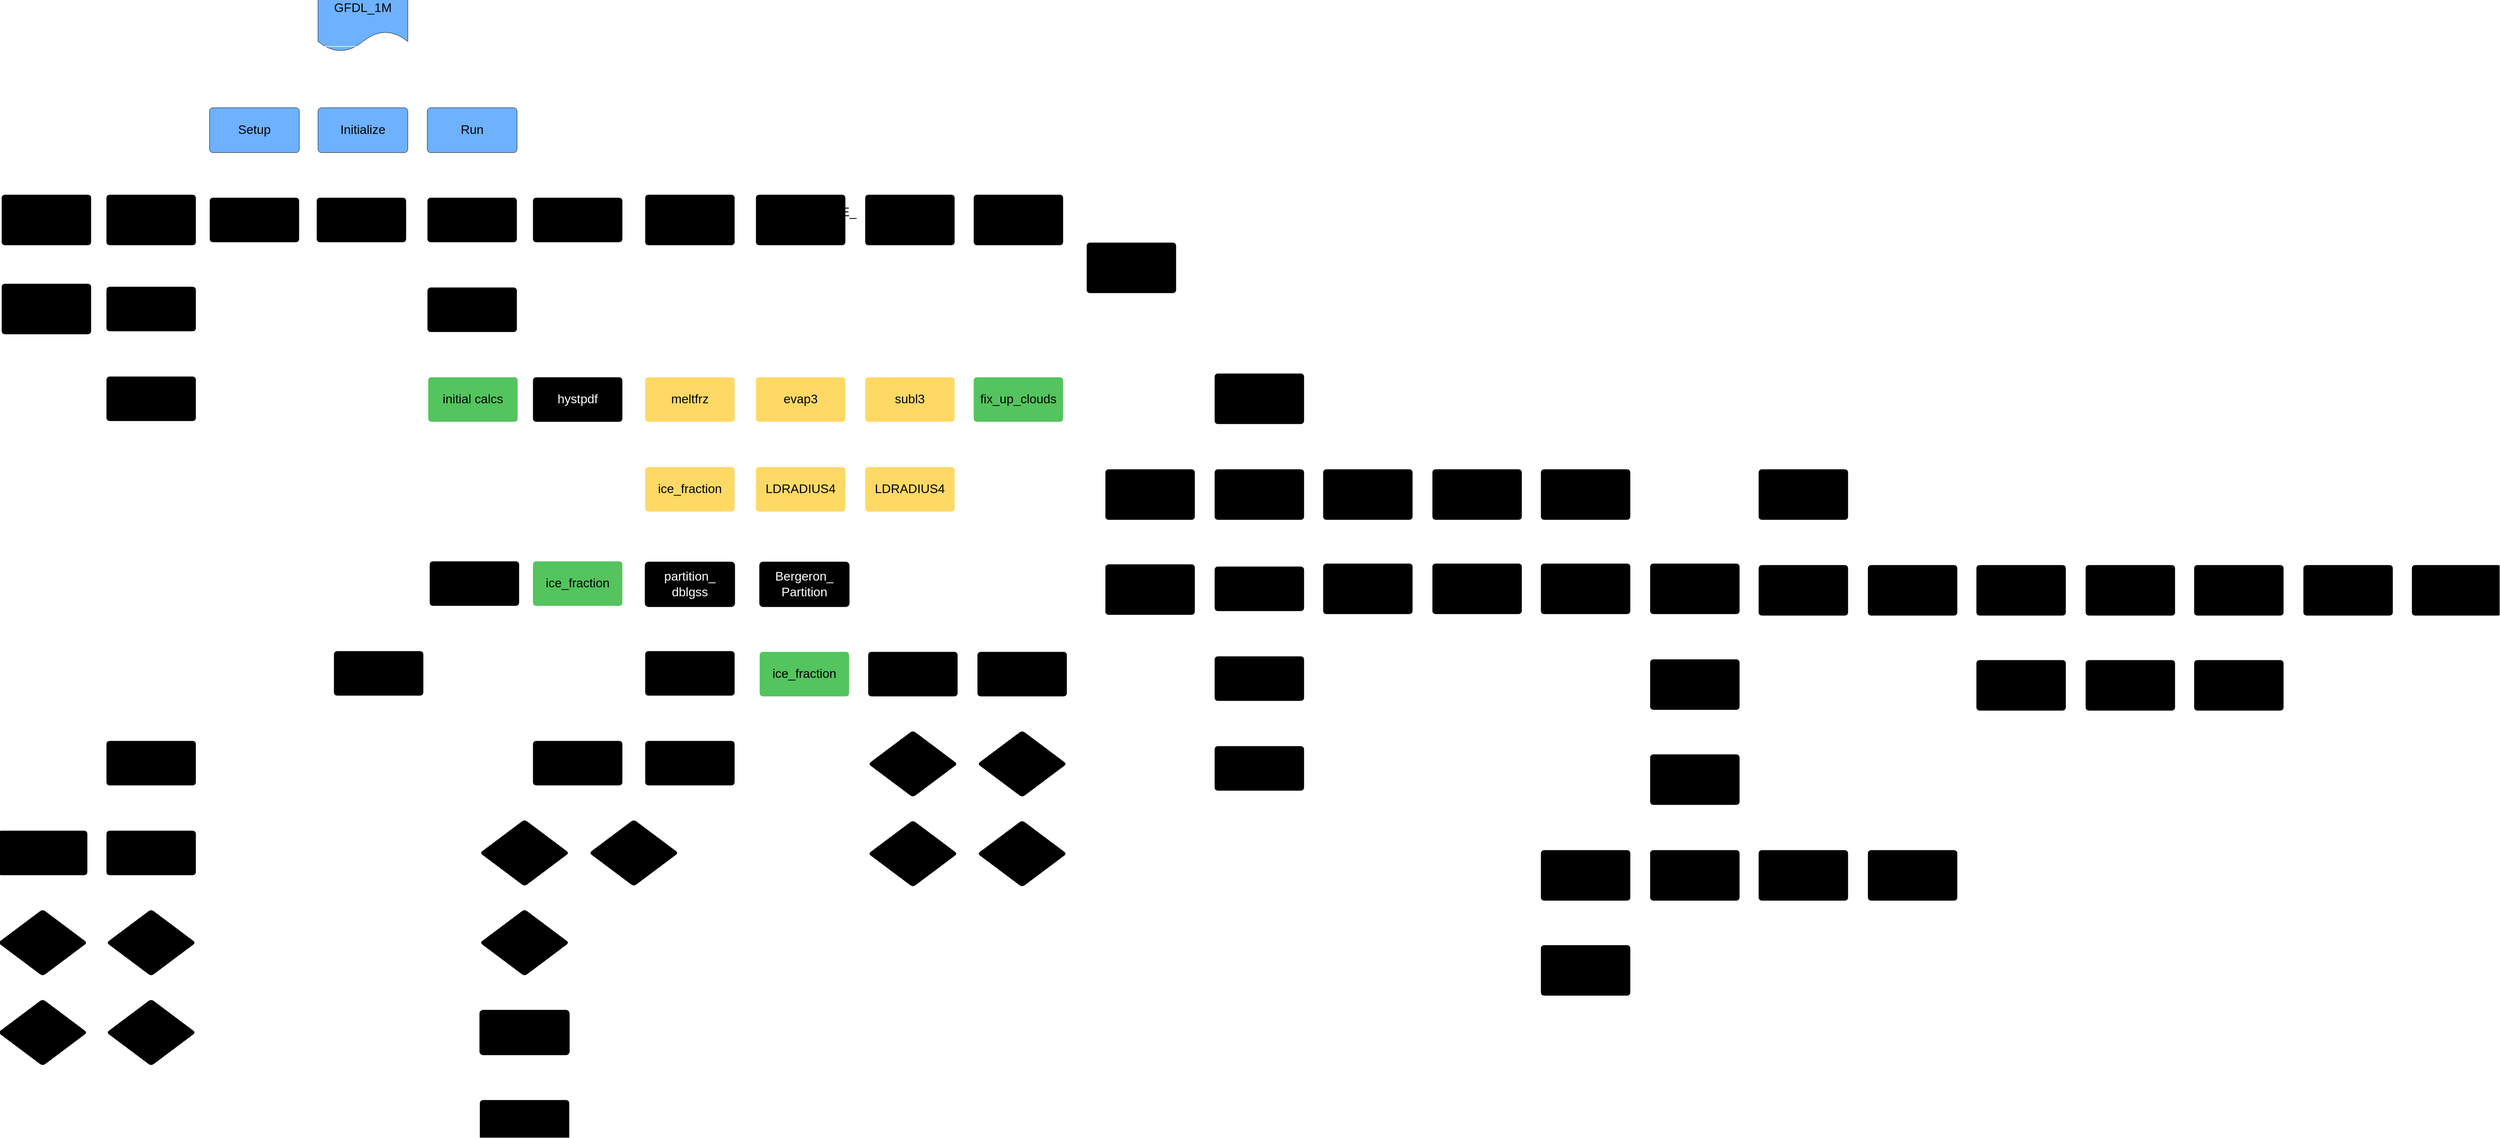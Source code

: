 <mxfile version="24.7.5">
  <diagram name="Page-1" id="HwW77zyjJDSbphiPbGGQ">
    <mxGraphModel dx="1156" dy="1040" grid="1" gridSize="10" guides="1" tooltips="1" connect="1" arrows="1" fold="1" page="1" pageScale="1" pageWidth="850" pageHeight="1100" math="0" shadow="0">
      <root>
        <mxCell id="0" />
        <mxCell id="1" parent="0" />
        <mxCell id="Jtrj6787Ex4Qav3dFPR6-190" value="GFDL_1M" style="html=1;overflow=block;blockSpacing=1;whiteSpace=wrap;shape=document;boundedLbl=1;fontSize=16.7;spacing=3.8;strokeColor=#000000;fillOpacity=100;rounded=1;absoluteArcSize=1;arcSize=9;fillColor=#6db1ff;strokeWidth=NaN;lucidId=eg02LSF39Xs3;" vertex="1" parent="1">
          <mxGeometry x="1073" y="532" width="120" height="90" as="geometry" />
        </mxCell>
        <mxCell id="Jtrj6787Ex4Qav3dFPR6-191" value="" style="html=1;jettySize=18;whiteSpace=wrap;fontSize=13;strokeColor=#FFFFFF;strokeOpacity=100;strokeWidth=0.8;rounded=1;arcSize=12;edgeStyle=orthogonalEdgeStyle;startArrow=none;endArrow=block;endFill=1;exitX=0.5;exitY=0.924;exitPerimeter=0;entryX=0.5;entryY=-0.012;entryPerimeter=0;lucidId=Jg02.xa_NcuK;" edge="1" parent="1" source="Jtrj6787Ex4Qav3dFPR6-190" target="Jtrj6787Ex4Qav3dFPR6-192">
          <mxGeometry width="100" height="100" relative="1" as="geometry">
            <Array as="points" />
          </mxGeometry>
        </mxCell>
        <mxCell id="Jtrj6787Ex4Qav3dFPR6-192" value="Initialize" style="html=1;overflow=block;blockSpacing=1;whiteSpace=wrap;fontSize=16.7;spacing=3.8;strokeColor=#000000;fillOpacity=100;rounded=1;absoluteArcSize=1;arcSize=9;fillColor=#6db1ff;strokeWidth=NaN;lucidId=Jg029gBOsHpN;" vertex="1" parent="1">
          <mxGeometry x="1073" y="697" width="120" height="60" as="geometry" />
        </mxCell>
        <mxCell id="Jtrj6787Ex4Qav3dFPR6-193" value="" style="html=1;jettySize=18;whiteSpace=wrap;fontSize=13;strokeColor=#FFFFFF;strokeOpacity=100;strokeWidth=0.8;rounded=1;arcSize=12;edgeStyle=orthogonalEdgeStyle;startArrow=none;endArrow=block;endFill=1;exitX=0.5;exitY=0.924;exitPerimeter=0;entryX=0.5;entryY=-0.012;entryPerimeter=0;lucidId=Ng02n43RO8jR;" edge="1" parent="1" source="Jtrj6787Ex4Qav3dFPR6-190" target="Jtrj6787Ex4Qav3dFPR6-199">
          <mxGeometry width="100" height="100" relative="1" as="geometry">
            <Array as="points" />
          </mxGeometry>
        </mxCell>
        <mxCell id="Jtrj6787Ex4Qav3dFPR6-194" style="edgeStyle=orthogonalEdgeStyle;rounded=1;orthogonalLoop=1;jettySize=auto;html=1;exitX=0.5;exitY=1;exitDx=0;exitDy=0;entryX=0.5;entryY=0;entryDx=0;entryDy=0;curved=0;strokeWidth=1;strokeColor=#FFFFFF;" edge="1" parent="1" source="Jtrj6787Ex4Qav3dFPR6-199" target="Jtrj6787Ex4Qav3dFPR6-369">
          <mxGeometry relative="1" as="geometry">
            <Array as="points">
              <mxPoint x="1279" y="790" />
              <mxPoint x="1718" y="790" />
            </Array>
          </mxGeometry>
        </mxCell>
        <mxCell id="Jtrj6787Ex4Qav3dFPR6-195" style="edgeStyle=orthogonalEdgeStyle;rounded=1;orthogonalLoop=1;jettySize=auto;html=1;exitX=0.5;exitY=1;exitDx=0;exitDy=0;curved=0;strokeColor=#FFFFFF;" edge="1" parent="1" source="Jtrj6787Ex4Qav3dFPR6-199" target="Jtrj6787Ex4Qav3dFPR6-370">
          <mxGeometry relative="1" as="geometry">
            <Array as="points">
              <mxPoint x="1279" y="790" />
              <mxPoint x="1864" y="790" />
            </Array>
          </mxGeometry>
        </mxCell>
        <mxCell id="Jtrj6787Ex4Qav3dFPR6-196" style="edgeStyle=orthogonalEdgeStyle;rounded=1;orthogonalLoop=1;jettySize=auto;html=1;exitX=0.5;exitY=1;exitDx=0;exitDy=0;entryX=0.5;entryY=0;entryDx=0;entryDy=0;curved=0;strokeColor=#FFFFFF;" edge="1" parent="1" source="Jtrj6787Ex4Qav3dFPR6-199" target="Jtrj6787Ex4Qav3dFPR6-371">
          <mxGeometry relative="1" as="geometry">
            <Array as="points">
              <mxPoint x="1279" y="790" />
              <mxPoint x="850" y="790" />
            </Array>
          </mxGeometry>
        </mxCell>
        <mxCell id="Jtrj6787Ex4Qav3dFPR6-197" style="edgeStyle=orthogonalEdgeStyle;rounded=1;orthogonalLoop=1;jettySize=auto;html=1;exitX=0.5;exitY=1;exitDx=0;exitDy=0;entryX=0.5;entryY=0;entryDx=0;entryDy=0;curved=0;strokeColor=#FFFFFF;" edge="1" parent="1" source="Jtrj6787Ex4Qav3dFPR6-199" target="Jtrj6787Ex4Qav3dFPR6-373">
          <mxGeometry relative="1" as="geometry">
            <Array as="points">
              <mxPoint x="1279" y="790" />
              <mxPoint x="710" y="790" />
            </Array>
          </mxGeometry>
        </mxCell>
        <mxCell id="Jtrj6787Ex4Qav3dFPR6-198" style="edgeStyle=orthogonalEdgeStyle;rounded=1;orthogonalLoop=1;jettySize=auto;html=1;exitX=0.5;exitY=1;exitDx=0;exitDy=0;entryX=0.5;entryY=0;entryDx=0;entryDy=0;curved=0;strokeColor=#FFFFFF;" edge="1" parent="1" source="Jtrj6787Ex4Qav3dFPR6-199" target="Jtrj6787Ex4Qav3dFPR6-376">
          <mxGeometry relative="1" as="geometry">
            <Array as="points">
              <mxPoint x="1279" y="790" />
              <mxPoint x="2009" y="790" />
            </Array>
          </mxGeometry>
        </mxCell>
        <mxCell id="Jtrj6787Ex4Qav3dFPR6-199" value="Run" style="html=1;overflow=block;blockSpacing=1;whiteSpace=wrap;fontSize=16.7;spacing=3.8;strokeColor=#000000;fillOpacity=100;rounded=1;absoluteArcSize=1;arcSize=9;fillColor=#6db1ff;strokeWidth=NaN;lucidId=Ng02V_ooPtCS;" vertex="1" parent="1">
          <mxGeometry x="1219" y="697" width="120" height="60" as="geometry" />
        </mxCell>
        <mxCell id="Jtrj6787Ex4Qav3dFPR6-200" value="" style="html=1;jettySize=18;whiteSpace=wrap;fontSize=13;strokeColor=#FFFFFF;strokeOpacity=100;strokeWidth=0.8;rounded=1;arcSize=12;edgeStyle=orthogonalEdgeStyle;startArrow=none;endArrow=block;endFill=1;exitX=0.5;exitY=0.924;exitPerimeter=0;entryX=0.5;entryY=-0.012;entryPerimeter=0;lucidId=Ng02X~2ebf34;" edge="1" parent="1" source="Jtrj6787Ex4Qav3dFPR6-190" target="Jtrj6787Ex4Qav3dFPR6-201">
          <mxGeometry width="100" height="100" relative="1" as="geometry">
            <Array as="points" />
          </mxGeometry>
        </mxCell>
        <mxCell id="Jtrj6787Ex4Qav3dFPR6-201" value="Setup" style="html=1;overflow=block;blockSpacing=1;whiteSpace=wrap;fontSize=16.7;spacing=3.8;strokeColor=#000000;fillOpacity=100;rounded=1;absoluteArcSize=1;arcSize=9;fillColor=#6db1ff;strokeWidth=NaN;lucidId=Ng02B3icvApx;" vertex="1" parent="1">
          <mxGeometry x="928" y="697" width="120" height="60" as="geometry" />
        </mxCell>
        <mxCell id="Jtrj6787Ex4Qav3dFPR6-202" value="" style="html=1;jettySize=18;whiteSpace=wrap;fontSize=13;strokeColor=#FFFFFF;strokeOpacity=100;strokeWidth=0.8;rounded=1;arcSize=12;edgeStyle=orthogonalEdgeStyle;startArrow=none;endArrow=block;endFill=1;exitX=0.5;exitY=1.013;exitPerimeter=0;entryX=0.5;entryY=-0.012;entryPerimeter=0;lucidId=Ii02ADKihDkn;" edge="1" parent="1" source="Jtrj6787Ex4Qav3dFPR6-199" target="Jtrj6787Ex4Qav3dFPR6-203">
          <mxGeometry width="100" height="100" relative="1" as="geometry">
            <Array as="points" />
          </mxGeometry>
        </mxCell>
        <mxCell id="Jtrj6787Ex4Qav3dFPR6-203" value="FIND_EIS" style="html=1;overflow=block;blockSpacing=1;whiteSpace=wrap;fontSize=16.7;spacing=3.8;strokeColor=#FFFFFF;fillOpacity=100;rounded=1;absoluteArcSize=1;arcSize=9;fillColor=#000000;strokeWidth=NaN;lucidId=Ii0254E6V297;" vertex="1" parent="1">
          <mxGeometry x="1219" y="817" width="120" height="60" as="geometry" />
        </mxCell>
        <mxCell id="Jtrj6787Ex4Qav3dFPR6-204" value="" style="html=1;jettySize=18;whiteSpace=wrap;fontSize=13;strokeColor=#FFFFFF;strokeOpacity=100;strokeWidth=0.8;rounded=1;arcSize=12;edgeStyle=orthogonalEdgeStyle;startArrow=none;endArrow=block;endFill=1;exitX=0.5;exitY=1.013;exitPerimeter=0;entryX=0.5;entryY=-0.012;entryPerimeter=0;lucidId=uj02sE33P2-_;" edge="1" parent="1" source="Jtrj6787Ex4Qav3dFPR6-199" target="Jtrj6787Ex4Qav3dFPR6-205">
          <mxGeometry width="100" height="100" relative="1" as="geometry">
            <Array as="points">
              <mxPoint x="1279" y="790" />
              <mxPoint x="1420" y="790" />
            </Array>
          </mxGeometry>
        </mxCell>
        <mxCell id="Jtrj6787Ex4Qav3dFPR6-205" value="evap_subl_pdf loop" style="html=1;overflow=block;blockSpacing=1;whiteSpace=wrap;fontSize=16.7;spacing=3.8;strokeColor=#FFFFFF;fillOpacity=100;rounded=1;absoluteArcSize=1;arcSize=9;fillColor=#000000;strokeWidth=NaN;lucidId=uj02P1HUFX.H;" vertex="1" parent="1">
          <mxGeometry x="1360" y="817" width="120" height="60" as="geometry" />
        </mxCell>
        <mxCell id="Jtrj6787Ex4Qav3dFPR6-206" value="" style="html=1;jettySize=18;whiteSpace=wrap;fontSize=13;strokeColor=#FFFFFF;strokeOpacity=100;strokeWidth=0.8;rounded=1;arcSize=12;edgeStyle=orthogonalEdgeStyle;startArrow=none;endArrow=block;endFill=1;exitX=0.5;exitY=1.013;exitPerimeter=0;entryX=0.5;entryY=-0.012;entryPerimeter=0;lucidId=wj02N~E8MMSu;" edge="1" parent="1" source="Jtrj6787Ex4Qav3dFPR6-199" target="Jtrj6787Ex4Qav3dFPR6-211">
          <mxGeometry width="100" height="100" relative="1" as="geometry">
            <Array as="points">
              <mxPoint x="1279" y="790" />
              <mxPoint x="1131" y="790" />
            </Array>
          </mxGeometry>
        </mxCell>
        <mxCell id="Jtrj6787Ex4Qav3dFPR6-207" value="" style="html=1;jettySize=18;whiteSpace=wrap;fontSize=13;strokeColor=#FFFFFF;strokeOpacity=100;strokeWidth=0.8;rounded=1;arcSize=12;edgeStyle=orthogonalEdgeStyle;startArrow=none;endArrow=block;endFill=1;exitX=0.5;exitY=1.013;exitPerimeter=0;entryX=0.5;entryY=-0.011;entryPerimeter=0;lucidId=Aj029Usguq7S;" edge="1" parent="1" source="Jtrj6787Ex4Qav3dFPR6-199" target="Jtrj6787Ex4Qav3dFPR6-208">
          <mxGeometry width="100" height="100" relative="1" as="geometry">
            <Array as="points">
              <mxPoint x="1279" y="790" />
              <mxPoint x="1570" y="790" />
            </Array>
          </mxGeometry>
        </mxCell>
        <mxCell id="Jtrj6787Ex4Qav3dFPR6-208" value="gfdl_cloud_ microphys_ driver" style="html=1;overflow=block;blockSpacing=1;whiteSpace=wrap;fontSize=16.7;spacing=3.8;strokeColor=#FFFFFF;fillOpacity=100;rounded=1;absoluteArcSize=1;arcSize=9;fillColor=#000000;strokeWidth=NaN;lucidId=Aj02~i0DirBL;" vertex="1" parent="1">
          <mxGeometry x="1510" y="813" width="120" height="68" as="geometry" />
        </mxCell>
        <mxCell id="Jtrj6787Ex4Qav3dFPR6-209" value="" style="html=1;jettySize=18;whiteSpace=wrap;fontSize=13;strokeColor=#FFFFFF;strokeOpacity=100;strokeWidth=0.8;rounded=1;arcSize=12;edgeStyle=orthogonalEdgeStyle;startArrow=none;endArrow=block;endFill=1;exitX=0.5;exitY=1.013;exitPerimeter=0;entryX=0.5;entryY=-0.013;entryPerimeter=0;lucidId=1j02QpV3lsdK;" edge="1" parent="1" source="Jtrj6787Ex4Qav3dFPR6-199" target="Jtrj6787Ex4Qav3dFPR6-210">
          <mxGeometry width="100" height="100" relative="1" as="geometry">
            <Array as="points">
              <mxPoint x="1279" y="790" />
              <mxPoint x="988" y="790" />
            </Array>
          </mxGeometry>
        </mxCell>
        <mxCell id="Jtrj6787Ex4Qav3dFPR6-210" value="FIND_KLCL" style="html=1;overflow=block;blockSpacing=1;whiteSpace=wrap;fontSize=16.7;spacing=3.8;strokeColor=#FFFFFF;fillOpacity=100;rounded=1;absoluteArcSize=1;arcSize=9;fillColor=#000000;strokeWidth=NaN;lucidId=1j02MYspGTrr;" vertex="1" parent="1">
          <mxGeometry x="928" y="817" width="120" height="60" as="geometry" />
        </mxCell>
        <mxCell id="Jtrj6787Ex4Qav3dFPR6-211" value="GEOS_QSAT" style="html=1;overflow=block;blockSpacing=1;whiteSpace=wrap;fontSize=16.7;spacing=3.8;strokeColor=#FFFFFF;fillOpacity=100;rounded=1;absoluteArcSize=1;arcSize=9;fillColor=#000000;strokeWidth=NaN;lucidId=5k02fF9KZG4Q;" vertex="1" parent="1">
          <mxGeometry x="1071" y="817" width="120" height="60" as="geometry" />
        </mxCell>
        <mxCell id="Jtrj6787Ex4Qav3dFPR6-212" value="meltfrz" style="html=1;overflow=block;blockSpacing=1;whiteSpace=wrap;fontSize=16.7;spacing=3.8;strokeColor=#FFFFFF;fillOpacity=100;rounded=1;absoluteArcSize=1;arcSize=9;fillColor=#FFD966;strokeWidth=NaN;lucidId=5k02tYsbmSjn;fontColor=#000000;" vertex="1" parent="1">
          <mxGeometry x="1510" y="1057" width="120" height="60" as="geometry" />
        </mxCell>
        <mxCell id="Jtrj6787Ex4Qav3dFPR6-213" value="evap3" style="html=1;overflow=block;blockSpacing=1;whiteSpace=wrap;fontSize=16.7;spacing=3.8;strokeColor=#FFFFFF;fillOpacity=100;rounded=1;absoluteArcSize=1;arcSize=9;fillColor=#FFD966;strokeWidth=NaN;lucidId=5k02Cyuy4Dzv;fontColor=#000000;" vertex="1" parent="1">
          <mxGeometry x="1658" y="1057" width="120" height="60" as="geometry" />
        </mxCell>
        <mxCell id="Jtrj6787Ex4Qav3dFPR6-214" value="hystpdf" style="html=1;overflow=block;blockSpacing=1;whiteSpace=wrap;fontSize=16.7;spacing=3.8;strokeColor=#FFFFFF;rounded=1;absoluteArcSize=1;arcSize=9;fillColor=#000000;strokeWidth=NaN;lucidId=5k02jr55drX5;fontColor=#FFFFFF;" vertex="1" parent="1">
          <mxGeometry x="1360" y="1057" width="120" height="60" as="geometry" />
        </mxCell>
        <mxCell id="Jtrj6787Ex4Qav3dFPR6-215" value="subl3" style="html=1;overflow=block;blockSpacing=1;whiteSpace=wrap;fontSize=16.7;spacing=3.8;strokeColor=#FFFFFF;fillOpacity=100;rounded=1;absoluteArcSize=1;arcSize=9;fillColor=#FFD966;strokeWidth=NaN;lucidId=5k02ED8D4khW;fontColor=#000000;" vertex="1" parent="1">
          <mxGeometry x="1804" y="1057" width="120" height="60" as="geometry" />
        </mxCell>
        <mxCell id="Jtrj6787Ex4Qav3dFPR6-216" value="initial calcs" style="html=1;overflow=block;blockSpacing=1;whiteSpace=wrap;fontSize=16.7;spacing=3.8;strokeColor=#FFFFFF;fillOpacity=100;rounded=1;absoluteArcSize=1;arcSize=9;fillColor=#54c45e;strokeWidth=NaN;lucidId=5k02CfG~9a0H;fontColor=#000000;" vertex="1" parent="1">
          <mxGeometry x="1220" y="1057" width="120" height="60" as="geometry" />
        </mxCell>
        <mxCell id="Jtrj6787Ex4Qav3dFPR6-217" value="fix_up_clouds" style="html=1;overflow=block;blockSpacing=1;whiteSpace=wrap;fontSize=16.7;spacing=3.8;strokeColor=#FFFFFF;fillOpacity=100;rounded=1;absoluteArcSize=1;arcSize=9;fillColor=#54c45e;strokeWidth=NaN;lucidId=5k02Fdu-~SiX;fontColor=#000000;" vertex="1" parent="1">
          <mxGeometry x="1949" y="1057" width="120" height="60" as="geometry" />
        </mxCell>
        <mxCell id="Jtrj6787Ex4Qav3dFPR6-218" value="" style="html=1;jettySize=18;whiteSpace=wrap;fontSize=13;strokeColor=#FFFFFF;strokeOpacity=100;strokeWidth=0.8;rounded=1;arcSize=12;edgeStyle=orthogonalEdgeStyle;startArrow=none;endArrow=block;endFill=1;exitX=0.5;exitY=1.013;exitPerimeter=0;entryX=0.5;entryY=-0.012;entryPerimeter=0;lucidId=5k02dXRQQpd.;" edge="1" parent="1" source="Jtrj6787Ex4Qav3dFPR6-212" target="Jtrj6787Ex4Qav3dFPR6-219">
          <mxGeometry width="100" height="100" relative="1" as="geometry">
            <Array as="points" />
          </mxGeometry>
        </mxCell>
        <mxCell id="Jtrj6787Ex4Qav3dFPR6-219" value="ice_fraction" style="html=1;overflow=block;blockSpacing=1;whiteSpace=wrap;fontSize=16.7;spacing=3.8;strokeColor=#FFFFFF;fillOpacity=100;rounded=1;absoluteArcSize=1;arcSize=9;fillColor=#FFD966;strokeWidth=NaN;lucidId=5k02an_R8BPv;fontColor=#000000;" vertex="1" parent="1">
          <mxGeometry x="1510" y="1177" width="120" height="60" as="geometry" />
        </mxCell>
        <mxCell id="Jtrj6787Ex4Qav3dFPR6-220" value="" style="html=1;jettySize=18;whiteSpace=wrap;fontSize=13;strokeColor=#FFFFFF;strokeOpacity=100;strokeWidth=0.8;rounded=1;arcSize=12;edgeStyle=orthogonalEdgeStyle;startArrow=none;endArrow=block;endFill=1;exitX=0.5;exitY=1.013;exitPerimeter=0;entryX=0.5;entryY=-0.012;entryPerimeter=0;lucidId=5k02YQ-Bv61S;" edge="1" parent="1" source="Jtrj6787Ex4Qav3dFPR6-213" target="Jtrj6787Ex4Qav3dFPR6-221">
          <mxGeometry width="100" height="100" relative="1" as="geometry">
            <Array as="points" />
          </mxGeometry>
        </mxCell>
        <mxCell id="Jtrj6787Ex4Qav3dFPR6-221" value="LDRADIUS4" style="html=1;overflow=block;blockSpacing=1;whiteSpace=wrap;fontSize=16.7;spacing=3.8;strokeColor=#FFFFFF;fillOpacity=100;rounded=1;absoluteArcSize=1;arcSize=9;fillColor=#FFD966;strokeWidth=NaN;lucidId=5k02WYvO.Gfo;fontColor=#000000;" vertex="1" parent="1">
          <mxGeometry x="1658" y="1177" width="120" height="60" as="geometry" />
        </mxCell>
        <mxCell id="Jtrj6787Ex4Qav3dFPR6-222" value="" style="html=1;jettySize=18;whiteSpace=wrap;fontSize=13;strokeColor=#FFFFFF;strokeOpacity=100;strokeWidth=0.8;rounded=1;arcSize=12;edgeStyle=orthogonalEdgeStyle;startArrow=none;endArrow=block;endFill=1;exitX=0.5;exitY=1.013;exitPerimeter=0;entryX=0.5;entryY=-0.012;entryPerimeter=0;lucidId=5k02iSYWRtz8;" edge="1" parent="1" source="Jtrj6787Ex4Qav3dFPR6-215" target="Jtrj6787Ex4Qav3dFPR6-223">
          <mxGeometry width="100" height="100" relative="1" as="geometry">
            <Array as="points" />
          </mxGeometry>
        </mxCell>
        <mxCell id="Jtrj6787Ex4Qav3dFPR6-223" value="LDRADIUS4" style="html=1;overflow=block;blockSpacing=1;whiteSpace=wrap;fontSize=16.7;spacing=3.8;strokeColor=#FFFFFF;fillOpacity=100;rounded=1;absoluteArcSize=1;arcSize=9;fillColor=#FFD966;strokeWidth=NaN;lucidId=5k02_aEXCoii;fontColor=#000000;" vertex="1" parent="1">
          <mxGeometry x="1804" y="1177" width="120" height="60" as="geometry" />
        </mxCell>
        <mxCell id="Jtrj6787Ex4Qav3dFPR6-224" value="" style="html=1;jettySize=18;whiteSpace=wrap;fontSize=13;strokeColor=#FFFFFF;strokeOpacity=100;strokeWidth=0.8;rounded=1;arcSize=12;edgeStyle=orthogonalEdgeStyle;startArrow=none;endArrow=block;endFill=1;exitX=0.5;exitY=1.013;exitPerimeter=0;entryX=0.5;entryY=-0.012;entryPerimeter=0;lucidId=5k02~AVolBvM;" edge="1" parent="1" source="Jtrj6787Ex4Qav3dFPR6-214" target="Jtrj6787Ex4Qav3dFPR6-225">
          <mxGeometry width="100" height="100" relative="1" as="geometry">
            <Array as="points">
              <mxPoint x="1420" y="1280" />
              <mxPoint x="1282" y="1280" />
            </Array>
          </mxGeometry>
        </mxCell>
        <mxCell id="Jtrj6787Ex4Qav3dFPR6-225" value="GEOS_DQSAT" style="html=1;overflow=block;blockSpacing=1;whiteSpace=wrap;fontSize=16.7;spacing=3.8;strokeColor=#FFFFFF;rounded=1;absoluteArcSize=1;arcSize=9;fillColor=#000000;strokeWidth=NaN;lucidId=5k02DPYu7fyJ;" vertex="1" parent="1">
          <mxGeometry x="1222" y="1303" width="120" height="60" as="geometry" />
        </mxCell>
        <mxCell id="Jtrj6787Ex4Qav3dFPR6-226" value="" style="html=1;jettySize=18;whiteSpace=wrap;fontSize=13;strokeColor=#FFFFFF;strokeOpacity=100;strokeWidth=0.8;rounded=1;arcSize=12;edgeStyle=orthogonalEdgeStyle;startArrow=none;endArrow=block;endFill=1;exitX=0.5;exitY=1.013;exitPerimeter=0;entryX=0.5;entryY=-0.012;entryPerimeter=0;lucidId=5k02hRzV-k4C;" edge="1" parent="1" source="Jtrj6787Ex4Qav3dFPR6-265" target="Jtrj6787Ex4Qav3dFPR6-227">
          <mxGeometry width="100" height="100" relative="1" as="geometry">
            <Array as="points" />
          </mxGeometry>
        </mxCell>
        <mxCell id="Jtrj6787Ex4Qav3dFPR6-227" value="MAPL_EQsat" style="html=1;overflow=block;blockSpacing=1;whiteSpace=wrap;fontSize=16.7;spacing=3.8;strokeColor=#FFFFFF;rounded=1;absoluteArcSize=1;arcSize=9;fillColor=#000000;strokeWidth=NaN;lucidId=5k02W6R8VrFt;" vertex="1" parent="1">
          <mxGeometry x="1510" y="1423" width="120" height="60" as="geometry" />
        </mxCell>
        <mxCell id="Jtrj6787Ex4Qav3dFPR6-228" value="" style="html=1;jettySize=18;whiteSpace=wrap;fontSize=13;strokeColor=#FFFFFF;strokeOpacity=100;strokeWidth=0.8;rounded=1;arcSize=12;edgeStyle=orthogonalEdgeStyle;startArrow=none;endArrow=block;endFill=1;exitX=0.5;exitY=1.013;exitPerimeter=0;entryX=0.5;entryY=-0.012;entryPerimeter=0;lucidId=5k023D5o3P~j;" edge="1" parent="1" source="Jtrj6787Ex4Qav3dFPR6-227" target="Jtrj6787Ex4Qav3dFPR6-229">
          <mxGeometry width="100" height="100" relative="1" as="geometry">
            <Array as="points" />
          </mxGeometry>
        </mxCell>
        <mxCell id="Jtrj6787Ex4Qav3dFPR6-229" value="QSAT0" style="html=1;overflow=block;blockSpacing=1;whiteSpace=wrap;fontSize=16.7;spacing=3.8;strokeColor=#FFFFFF;rounded=1;absoluteArcSize=1;arcSize=9;fillColor=#000000;strokeWidth=NaN;lucidId=5k02CSaogQaf;" vertex="1" parent="1">
          <mxGeometry x="1360" y="1543" width="120" height="60" as="geometry" />
        </mxCell>
        <mxCell id="Jtrj6787Ex4Qav3dFPR6-230" value="" style="html=1;jettySize=18;whiteSpace=wrap;fontSize=13;strokeColor=#FFFFFF;strokeOpacity=100;strokeWidth=0.8;rounded=1;arcSize=12;edgeStyle=orthogonalEdgeStyle;startArrow=none;endArrow=block;endFill=1;exitX=0.5;exitY=1.013;exitPerimeter=0;entryX=0.5;entryY=-0.012;entryPerimeter=0;lucidId=5k02xw9n4bhw;" edge="1" parent="1" source="Jtrj6787Ex4Qav3dFPR6-227" target="Jtrj6787Ex4Qav3dFPR6-231">
          <mxGeometry width="100" height="100" relative="1" as="geometry">
            <Array as="points" />
          </mxGeometry>
        </mxCell>
        <mxCell id="Jtrj6787Ex4Qav3dFPR6-231" value="QSATD0" style="html=1;overflow=block;blockSpacing=1;whiteSpace=wrap;fontSize=16.7;spacing=3.8;strokeColor=#FFFFFF;rounded=1;absoluteArcSize=1;arcSize=9;fillColor=#000000;strokeWidth=NaN;lucidId=5k02NoKgwg.k;" vertex="1" parent="1">
          <mxGeometry x="1510" y="1543" width="120" height="60" as="geometry" />
        </mxCell>
        <mxCell id="Jtrj6787Ex4Qav3dFPR6-232" value="" style="html=1;jettySize=18;whiteSpace=wrap;fontSize=13;strokeColor=#FFFFFF;strokeOpacity=100;strokeWidth=0.8;rounded=1;arcSize=12;edgeStyle=orthogonalEdgeStyle;startArrow=none;endArrow=block;endFill=1;exitX=0.5;exitY=1.013;exitPerimeter=0;entryX=0.5;entryY=0.008;entryPerimeter=0;lucidId=5k02O6DVAhNR;" edge="1" parent="1" source="Jtrj6787Ex4Qav3dFPR6-229" target="Jtrj6787Ex4Qav3dFPR6-233">
          <mxGeometry width="100" height="100" relative="1" as="geometry">
            <Array as="points" />
          </mxGeometry>
        </mxCell>
        <mxCell id="Jtrj6787Ex4Qav3dFPR6-233" value="qsatlqu.H" style="html=1;overflow=block;blockSpacing=1;whiteSpace=wrap;rhombus;fontSize=16.7;spacing=3.8;strokeColor=#FFFFFF;rounded=1;absoluteArcSize=1;arcSize=9;fillColor=#000000;strokeWidth=NaN;lucidId=5k02YqkvokC9;" vertex="1" parent="1">
          <mxGeometry x="1289" y="1648" width="120" height="90" as="geometry" />
        </mxCell>
        <mxCell id="Jtrj6787Ex4Qav3dFPR6-234" value="" style="html=1;jettySize=18;whiteSpace=wrap;fontSize=13;strokeColor=#FFFFFF;strokeOpacity=100;strokeWidth=0.8;rounded=1;arcSize=12;edgeStyle=orthogonalEdgeStyle;startArrow=none;endArrow=block;endFill=1;exitX=0.5;exitY=1.013;exitPerimeter=0;entryX=0.5;entryY=0.008;entryPerimeter=0;lucidId=5k02dQZOGszO;" edge="1" parent="1" source="Jtrj6787Ex4Qav3dFPR6-229" target="Jtrj6787Ex4Qav3dFPR6-235">
          <mxGeometry width="100" height="100" relative="1" as="geometry">
            <Array as="points" />
          </mxGeometry>
        </mxCell>
        <mxCell id="Jtrj6787Ex4Qav3dFPR6-235" value="qsatice.H" style="html=1;overflow=block;blockSpacing=1;whiteSpace=wrap;rhombus;fontSize=16.7;spacing=3.8;strokeColor=#FFFFFF;rounded=1;absoluteArcSize=1;arcSize=9;fillColor=#000000;strokeWidth=NaN;lucidId=5k02GRG~oi7Q;" vertex="1" parent="1">
          <mxGeometry x="1435" y="1648" width="120" height="90" as="geometry" />
        </mxCell>
        <mxCell id="Jtrj6787Ex4Qav3dFPR6-236" value="" style="html=1;jettySize=18;whiteSpace=wrap;fontSize=13;strokeColor=#FFFFFF;strokeOpacity=100;strokeWidth=0.8;rounded=1;arcSize=12;edgeStyle=orthogonalEdgeStyle;startArrow=none;endArrow=block;endFill=1;exitX=0.5;exitY=1.013;exitPerimeter=0;entryX=0.5;entryY=0.008;entryPerimeter=0;lucidId=5k02GvmKBJK-;" edge="1" parent="1" source="Jtrj6787Ex4Qav3dFPR6-231" target="Jtrj6787Ex4Qav3dFPR6-235">
          <mxGeometry width="100" height="100" relative="1" as="geometry">
            <Array as="points" />
          </mxGeometry>
        </mxCell>
        <mxCell id="Jtrj6787Ex4Qav3dFPR6-237" value="" style="html=1;jettySize=18;whiteSpace=wrap;fontSize=13;strokeColor=#FFFFFF;strokeOpacity=100;strokeWidth=0.8;rounded=1;arcSize=12;edgeStyle=orthogonalEdgeStyle;startArrow=none;endArrow=block;endFill=1;exitX=0.5;exitY=1.013;exitPerimeter=0;entryX=0.5;entryY=0.008;entryPerimeter=0;lucidId=5k02RFaE7t8x;" edge="1" parent="1" source="Jtrj6787Ex4Qav3dFPR6-231" target="Jtrj6787Ex4Qav3dFPR6-233">
          <mxGeometry width="100" height="100" relative="1" as="geometry">
            <Array as="points">
              <mxPoint x="1570" y="1630" />
              <mxPoint x="1349" y="1630" />
            </Array>
          </mxGeometry>
        </mxCell>
        <mxCell id="Jtrj6787Ex4Qav3dFPR6-238" value="" style="html=1;jettySize=18;whiteSpace=wrap;fontSize=13;strokeColor=#FFFFFF;strokeOpacity=100;strokeWidth=0.8;rounded=1;arcSize=12;edgeStyle=orthogonalEdgeStyle;startArrow=none;endArrow=block;endFill=1;exitX=0.65;exitY=0.139;exitPerimeter=0;entryX=0.691;entryY=1.013;entryPerimeter=0;lucidId=5k02bG6fC~gr;" edge="1" parent="1" source="Jtrj6787Ex4Qav3dFPR6-235" target="Jtrj6787Ex4Qav3dFPR6-231">
          <mxGeometry width="100" height="100" relative="1" as="geometry">
            <Array as="points">
              <mxPoint x="1513" y="1620" />
              <mxPoint x="1593" y="1620" />
            </Array>
          </mxGeometry>
        </mxCell>
        <mxCell id="Jtrj6787Ex4Qav3dFPR6-239" value="" style="html=1;jettySize=18;whiteSpace=wrap;fontSize=13;strokeColor=#FFFFFF;strokeOpacity=100;strokeWidth=0.8;rounded=1;arcSize=12;edgeStyle=orthogonalEdgeStyle;startArrow=none;endArrow=block;endFill=1;exitX=0.65;exitY=0.139;exitPerimeter=0;entryX=0.299;entryY=1.013;entryPerimeter=0;lucidId=5k02oAl2EMa9;" edge="1" parent="1" source="Jtrj6787Ex4Qav3dFPR6-235" target="Jtrj6787Ex4Qav3dFPR6-229">
          <mxGeometry width="100" height="100" relative="1" as="geometry">
            <Array as="points">
              <mxPoint x="1513" y="1620" />
              <mxPoint x="1396" y="1620" />
            </Array>
          </mxGeometry>
        </mxCell>
        <mxCell id="Jtrj6787Ex4Qav3dFPR6-240" value="" style="html=1;jettySize=18;whiteSpace=wrap;fontSize=13;strokeColor=#FFFFFF;strokeOpacity=100;strokeWidth=0.8;rounded=1;arcSize=12;edgeStyle=orthogonalEdgeStyle;startArrow=none;endArrow=block;endFill=1;exitX=0.5;exitY=0.992;exitPerimeter=0;entryX=0.5;entryY=0.008;entryPerimeter=0;lucidId=5k02f9kjAOmF;" edge="1" parent="1" source="Jtrj6787Ex4Qav3dFPR6-233" target="Jtrj6787Ex4Qav3dFPR6-241">
          <mxGeometry width="100" height="100" relative="1" as="geometry">
            <Array as="points" />
          </mxGeometry>
        </mxCell>
        <mxCell id="Jtrj6787Ex4Qav3dFPR6-241" value="eqsat.H" style="html=1;overflow=block;blockSpacing=1;whiteSpace=wrap;rhombus;fontSize=16.7;spacing=3.8;strokeColor=#FFFFFF;rounded=1;absoluteArcSize=1;arcSize=9;fillColor=#000000;strokeWidth=NaN;lucidId=5k02wPExvakO;" vertex="1" parent="1">
          <mxGeometry x="1289" y="1768" width="120" height="90" as="geometry" />
        </mxCell>
        <mxCell id="Jtrj6787Ex4Qav3dFPR6-242" value="" style="html=1;jettySize=18;whiteSpace=wrap;fontSize=13;strokeColor=#FFFFFF;strokeOpacity=100;strokeWidth=0.8;rounded=1;arcSize=12;edgeStyle=orthogonalEdgeStyle;startArrow=none;endArrow=block;endFill=1;exitX=0.5;exitY=0.992;exitPerimeter=0;entryX=0.5;entryY=-0.012;entryPerimeter=0;lucidId=5k023_ZJYKpS;" edge="1" parent="1" source="Jtrj6787Ex4Qav3dFPR6-241" target="Jtrj6787Ex4Qav3dFPR6-243">
          <mxGeometry width="100" height="100" relative="1" as="geometry">
            <Array as="points" />
          </mxGeometry>
        </mxCell>
        <mxCell id="Jtrj6787Ex4Qav3dFPR6-243" value="MAPL_ EQsatSET" style="html=1;overflow=block;blockSpacing=1;whiteSpace=wrap;fontSize=16.7;spacing=3.8;strokeColor=#000000;rounded=1;absoluteArcSize=1;arcSize=9;fillColor=#000000;strokeWidth=NaN;lucidId=5k02XQyM5fJk;" vertex="1" parent="1">
          <mxGeometry x="1289" y="1903" width="120" height="60" as="geometry" />
        </mxCell>
        <mxCell id="Jtrj6787Ex4Qav3dFPR6-244" value="" style="html=1;jettySize=18;whiteSpace=wrap;fontSize=13;strokeColor=#FFFFFF;strokeOpacity=100;strokeWidth=0.8;rounded=1;arcSize=12;edgeStyle=orthogonalEdgeStyle;startArrow=none;endArrow=block;endFill=1;exitX=0.5;exitY=1.013;exitPerimeter=0;entryX=0.5;entryY=-0.012;entryPerimeter=0;lucidId=5k02f2sJfjPQ;" edge="1" parent="1" source="Jtrj6787Ex4Qav3dFPR6-243" target="Jtrj6787Ex4Qav3dFPR6-245">
          <mxGeometry width="100" height="100" relative="1" as="geometry">
            <Array as="points" />
          </mxGeometry>
        </mxCell>
        <mxCell id="Jtrj6787Ex4Qav3dFPR6-245" value="ESINIT, MAPL version" style="html=1;overflow=block;blockSpacing=1;whiteSpace=wrap;fontSize=16.7;spacing=3.8;strokeColor=#FFFFFF;rounded=1;absoluteArcSize=1;arcSize=9;fillColor=#000000;strokeWidth=NaN;lucidId=5k02iy0H7uLM;" vertex="1" parent="1">
          <mxGeometry x="1289" y="2023" width="120" height="60" as="geometry" />
        </mxCell>
        <mxCell id="Jtrj6787Ex4Qav3dFPR6-246" value="" style="html=1;jettySize=18;whiteSpace=wrap;fontSize=13;strokeColor=#FFFFFF;strokeOpacity=100;strokeWidth=0.8;rounded=1;arcSize=12;edgeStyle=orthogonalEdgeStyle;startArrow=none;endArrow=block;endFill=1;exitX=0.5;exitY=1.013;exitPerimeter=0;entryX=0.5;entryY=-0.012;entryPerimeter=0;lucidId=5k02N-y5cB8_;" edge="1" parent="1" source="Jtrj6787Ex4Qav3dFPR6-214" target="Jtrj6787Ex4Qav3dFPR6-247">
          <mxGeometry width="100" height="100" relative="1" as="geometry">
            <Array as="points" />
          </mxGeometry>
        </mxCell>
        <mxCell id="Jtrj6787Ex4Qav3dFPR6-247" value="ice_fraction" style="html=1;overflow=block;blockSpacing=1;whiteSpace=wrap;fontSize=16.7;spacing=3.8;strokeColor=#FFFFFF;fillOpacity=100;rounded=1;absoluteArcSize=1;arcSize=9;fillColor=#54c45e;strokeWidth=NaN;lucidId=5k02Pti2f-6T;fontColor=#000000;" vertex="1" parent="1">
          <mxGeometry x="1360" y="1303" width="120" height="60" as="geometry" />
        </mxCell>
        <mxCell id="Jtrj6787Ex4Qav3dFPR6-248" value="" style="html=1;jettySize=18;whiteSpace=wrap;fontSize=13;strokeColor=#FFFFFF;strokeOpacity=100;strokeWidth=0.8;rounded=1;arcSize=12;edgeStyle=orthogonalEdgeStyle;startArrow=none;endArrow=block;endFill=1;exitX=0.5;exitY=1.013;exitPerimeter=0;entryX=0.5;entryY=-0.012;entryPerimeter=0;lucidId=5k02Njng09Vv;" edge="1" parent="1" source="Jtrj6787Ex4Qav3dFPR6-225" target="Jtrj6787Ex4Qav3dFPR6-249">
          <mxGeometry width="100" height="100" relative="1" as="geometry">
            <Array as="points" />
          </mxGeometry>
        </mxCell>
        <mxCell id="Jtrj6787Ex4Qav3dFPR6-249" value="DQSAT0" style="html=1;overflow=block;blockSpacing=1;whiteSpace=wrap;fontSize=16.7;spacing=3.8;strokeColor=#FFFFFF;rounded=1;absoluteArcSize=1;arcSize=9;fillColor=#000000;strokeWidth=NaN;lucidId=5k02C.4mQ4KA;" vertex="1" parent="1">
          <mxGeometry x="1094" y="1423" width="120" height="60" as="geometry" />
        </mxCell>
        <mxCell id="Jtrj6787Ex4Qav3dFPR6-250" value="" style="html=1;jettySize=18;whiteSpace=wrap;fontSize=13;strokeColor=#FFFFFF;strokeOpacity=100;strokeWidth=0.8;rounded=1;arcSize=12;edgeStyle=orthogonalEdgeStyle;startArrow=none;endArrow=block;endFill=1;exitX=-0.006;exitY=0.5;exitPerimeter=0;entryX=1.006;entryY=0.5;entryPerimeter=0;lucidId=5k02mGrxfzD0;" edge="1" parent="1" source="Jtrj6787Ex4Qav3dFPR6-249" target="Jtrj6787Ex4Qav3dFPR6-251">
          <mxGeometry width="100" height="100" relative="1" as="geometry">
            <Array as="points" />
          </mxGeometry>
        </mxCell>
        <mxCell id="Jtrj6787Ex4Qav3dFPR6-251" value="ESINIT, GEOS version" style="html=1;overflow=block;blockSpacing=1;whiteSpace=wrap;fontSize=16.7;spacing=3.8;strokeColor=#FFFFFF;rounded=1;absoluteArcSize=1;arcSize=9;fillColor=#000000;strokeWidth=NaN;lucidId=5k02y0Y-q8c5;" vertex="1" parent="1">
          <mxGeometry x="790" y="1543" width="120" height="60" as="geometry" />
        </mxCell>
        <mxCell id="Jtrj6787Ex4Qav3dFPR6-252" value="" style="html=1;jettySize=18;whiteSpace=wrap;fontSize=13;strokeColor=#FFFFFF;strokeOpacity=100;strokeWidth=0.8;rounded=1;arcSize=12;edgeStyle=orthogonalEdgeStyle;startArrow=none;endArrow=block;endFill=1;exitX=0.5;exitY=1.013;exitPerimeter=0;entryX=0.5;entryY=-0.012;entryPerimeter=0;lucidId=5k02uBMD8FgB;" edge="1" parent="1" source="Jtrj6787Ex4Qav3dFPR6-251" target="Jtrj6787Ex4Qav3dFPR6-253">
          <mxGeometry width="100" height="100" relative="1" as="geometry">
            <Array as="points" />
          </mxGeometry>
        </mxCell>
        <mxCell id="Jtrj6787Ex4Qav3dFPR6-253" value="QSATLQU0" style="html=1;overflow=block;blockSpacing=1;whiteSpace=wrap;fontSize=16.7;spacing=3.8;strokeColor=#FFFFFF;rounded=1;absoluteArcSize=1;arcSize=9;fillColor=#000000;strokeWidth=NaN;lucidId=5k02xUjKeYka;" vertex="1" parent="1">
          <mxGeometry x="790" y="1663" width="120" height="60" as="geometry" />
        </mxCell>
        <mxCell id="Jtrj6787Ex4Qav3dFPR6-254" value="" style="html=1;jettySize=18;whiteSpace=wrap;fontSize=13;strokeColor=#FFFFFF;strokeOpacity=100;strokeWidth=0.8;rounded=1;arcSize=12;edgeStyle=orthogonalEdgeStyle;startArrow=none;endArrow=block;endFill=1;exitX=0.5;exitY=1.013;exitPerimeter=0;entryX=0.5;entryY=0.008;entryPerimeter=0;lucidId=5k02Wx289~O9;" edge="1" parent="1" source="Jtrj6787Ex4Qav3dFPR6-253" target="Jtrj6787Ex4Qav3dFPR6-255">
          <mxGeometry width="100" height="100" relative="1" as="geometry">
            <Array as="points" />
          </mxGeometry>
        </mxCell>
        <mxCell id="Jtrj6787Ex4Qav3dFPR6-255" value="qsatlqu.code" style="html=1;overflow=block;blockSpacing=1;whiteSpace=wrap;rhombus;fontSize=16.7;spacing=3.8;strokeColor=#FFFFFF;rounded=1;absoluteArcSize=1;arcSize=9;fillColor=#000000;strokeWidth=NaN;lucidId=5k02GQwethHy;" vertex="1" parent="1">
          <mxGeometry x="790" y="1768" width="120" height="90" as="geometry" />
        </mxCell>
        <mxCell id="Jtrj6787Ex4Qav3dFPR6-256" value="" style="html=1;jettySize=18;whiteSpace=wrap;fontSize=13;strokeColor=#FFFFFF;strokeOpacity=100;strokeWidth=0.8;rounded=1;arcSize=12;edgeStyle=orthogonalEdgeStyle;startArrow=none;endArrow=block;endFill=1;exitX=0.5;exitY=0.992;exitPerimeter=0;entryX=0.5;entryY=0.008;entryPerimeter=0;lucidId=5k02kAMuwpRA;" edge="1" parent="1" source="Jtrj6787Ex4Qav3dFPR6-255" target="Jtrj6787Ex4Qav3dFPR6-257">
          <mxGeometry width="100" height="100" relative="1" as="geometry">
            <Array as="points" />
          </mxGeometry>
        </mxCell>
        <mxCell id="Jtrj6787Ex4Qav3dFPR6-257" value="esatlqu.code" style="html=1;overflow=block;blockSpacing=1;whiteSpace=wrap;rhombus;fontSize=16.7;spacing=3.8;strokeColor=#FFFFFF;rounded=1;absoluteArcSize=1;arcSize=9;fillColor=#000000;strokeWidth=NaN;lucidId=5k02-tRUsXOM;" vertex="1" parent="1">
          <mxGeometry x="790" y="1888" width="120" height="90" as="geometry" />
        </mxCell>
        <mxCell id="Jtrj6787Ex4Qav3dFPR6-258" value="" style="html=1;jettySize=18;whiteSpace=wrap;fontSize=13;strokeColor=#FFFFFF;strokeOpacity=100;strokeWidth=0.8;rounded=1;arcSize=12;edgeStyle=orthogonalEdgeStyle;startArrow=none;endArrow=block;endFill=1;exitX=0.5;exitY=1.013;exitPerimeter=0;entryX=0.5;entryY=-0.012;entryPerimeter=0;lucidId=5k02E_dix0Ac;" edge="1" parent="1" source="Jtrj6787Ex4Qav3dFPR6-251" target="Jtrj6787Ex4Qav3dFPR6-259">
          <mxGeometry width="100" height="100" relative="1" as="geometry">
            <Array as="points" />
          </mxGeometry>
        </mxCell>
        <mxCell id="Jtrj6787Ex4Qav3dFPR6-259" value="QSATICE0" style="html=1;overflow=block;blockSpacing=1;whiteSpace=wrap;fontSize=16.7;spacing=3.8;strokeColor=#FFFFFF;rounded=1;absoluteArcSize=1;arcSize=9;fillColor=#000000;strokeWidth=NaN;lucidId=5k02ubUSYLY~;" vertex="1" parent="1">
          <mxGeometry x="645" y="1663" width="120" height="60" as="geometry" />
        </mxCell>
        <mxCell id="Jtrj6787Ex4Qav3dFPR6-260" value="" style="html=1;jettySize=18;whiteSpace=wrap;fontSize=13;strokeColor=#FFFFFF;strokeOpacity=100;strokeWidth=0.8;rounded=1;arcSize=12;edgeStyle=orthogonalEdgeStyle;startArrow=none;endArrow=block;endFill=1;exitX=0.5;exitY=1.013;exitPerimeter=0;entryX=0.5;entryY=0.008;entryPerimeter=0;lucidId=5k02GzjQlP~J;" edge="1" parent="1" source="Jtrj6787Ex4Qav3dFPR6-259" target="Jtrj6787Ex4Qav3dFPR6-261">
          <mxGeometry width="100" height="100" relative="1" as="geometry">
            <Array as="points" />
          </mxGeometry>
        </mxCell>
        <mxCell id="Jtrj6787Ex4Qav3dFPR6-261" value="qsatice.code" style="html=1;overflow=block;blockSpacing=1;whiteSpace=wrap;rhombus;fontSize=16.7;spacing=3.8;strokeColor=#FFFFFF;rounded=1;absoluteArcSize=1;arcSize=9;fillColor=#000000;strokeWidth=NaN;lucidId=5k021D1LHBuv;" vertex="1" parent="1">
          <mxGeometry x="645" y="1768" width="120" height="90" as="geometry" />
        </mxCell>
        <mxCell id="Jtrj6787Ex4Qav3dFPR6-262" value="" style="html=1;jettySize=18;whiteSpace=wrap;fontSize=13;strokeColor=#FFFFFF;strokeOpacity=100;strokeWidth=0.8;rounded=1;arcSize=12;edgeStyle=orthogonalEdgeStyle;startArrow=none;endArrow=block;endFill=1;exitX=0.5;exitY=0.992;exitPerimeter=0;entryX=0.5;entryY=0.008;entryPerimeter=0;lucidId=5k02Y45IsThx;" edge="1" parent="1" source="Jtrj6787Ex4Qav3dFPR6-261" target="Jtrj6787Ex4Qav3dFPR6-263">
          <mxGeometry width="100" height="100" relative="1" as="geometry">
            <Array as="points" />
          </mxGeometry>
        </mxCell>
        <mxCell id="Jtrj6787Ex4Qav3dFPR6-263" value="esatice.code" style="html=1;overflow=block;blockSpacing=1;whiteSpace=wrap;rhombus;fontSize=16.7;spacing=3.8;strokeColor=#FFFFFF;rounded=1;absoluteArcSize=1;arcSize=9;fillColor=#000000;strokeWidth=NaN;lucidId=5k02seOqydf.;" vertex="1" parent="1">
          <mxGeometry x="645" y="1888" width="120" height="90" as="geometry" />
        </mxCell>
        <mxCell id="Jtrj6787Ex4Qav3dFPR6-264" value="" style="html=1;jettySize=18;whiteSpace=wrap;fontSize=13;strokeColor=#FFFFFF;strokeOpacity=100;strokeWidth=0.8;rounded=1;arcSize=12;edgeStyle=orthogonalEdgeStyle;startArrow=none;endArrow=block;endFill=1;exitX=0.5;exitY=1.013;exitPerimeter=0;entryX=0.5;entryY=-0.012;entryPerimeter=0;lucidId=5k021lm8nlkL;" edge="1" parent="1" source="Jtrj6787Ex4Qav3dFPR6-214" target="Jtrj6787Ex4Qav3dFPR6-265">
          <mxGeometry width="100" height="100" relative="1" as="geometry">
            <Array as="points">
              <mxPoint x="1420" y="1280" />
              <mxPoint x="1570" y="1280" />
            </Array>
          </mxGeometry>
        </mxCell>
        <mxCell id="Jtrj6787Ex4Qav3dFPR6-265" value="partition_ dblgss" style="html=1;overflow=block;blockSpacing=1;whiteSpace=wrap;fontSize=16.7;spacing=3.8;strokeColor=#000000;rounded=1;absoluteArcSize=1;arcSize=9;fillColor=#000000;strokeWidth=NaN;lucidId=5k02ijGMe4ug;fontColor=#FFFFFF;" vertex="1" parent="1">
          <mxGeometry x="1510" y="1304" width="120" height="60" as="geometry" />
        </mxCell>
        <mxCell id="Jtrj6787Ex4Qav3dFPR6-266" value="" style="html=1;jettySize=18;whiteSpace=wrap;fontSize=13;strokeColor=#FFFFFF;strokeOpacity=100;strokeWidth=0.8;rounded=1;arcSize=12;edgeStyle=orthogonalEdgeStyle;startArrow=none;endArrow=block;endFill=1;exitX=0.5;exitY=1.013;exitPerimeter=0;entryX=0.5;entryY=-0.012;entryPerimeter=0;lucidId=5k02GmGLtCuz;" edge="1" parent="1" source="Jtrj6787Ex4Qav3dFPR6-214" target="Jtrj6787Ex4Qav3dFPR6-267">
          <mxGeometry width="100" height="100" relative="1" as="geometry">
            <Array as="points">
              <mxPoint x="1420" y="1280" />
              <mxPoint x="1723" y="1280" />
            </Array>
          </mxGeometry>
        </mxCell>
        <mxCell id="Jtrj6787Ex4Qav3dFPR6-267" value="Bergeron_ Partition" style="html=1;overflow=block;blockSpacing=1;whiteSpace=wrap;fontSize=16.7;spacing=3.8;strokeColor=#000000;rounded=1;absoluteArcSize=1;arcSize=9;fillColor=#000000;strokeWidth=NaN;lucidId=5k02YbhFDFwU;fontColor=#FFFFFF;" vertex="1" parent="1">
          <mxGeometry x="1663" y="1304" width="120" height="60" as="geometry" />
        </mxCell>
        <mxCell id="Jtrj6787Ex4Qav3dFPR6-268" value="" style="html=1;jettySize=18;whiteSpace=wrap;fontSize=13;strokeColor=#FFFFFF;strokeOpacity=100;strokeWidth=0.8;rounded=1;arcSize=12;edgeStyle=orthogonalEdgeStyle;startArrow=none;endArrow=block;endFill=1;exitX=0.5;exitY=1.013;exitPerimeter=0;entryX=0.5;entryY=-0.012;entryPerimeter=0;lucidId=5k02SD~77mLz;" edge="1" parent="1" source="Jtrj6787Ex4Qav3dFPR6-267" target="Jtrj6787Ex4Qav3dFPR6-269">
          <mxGeometry width="100" height="100" relative="1" as="geometry">
            <Array as="points" />
          </mxGeometry>
        </mxCell>
        <mxCell id="Jtrj6787Ex4Qav3dFPR6-269" value="ice_fraction" style="html=1;overflow=block;blockSpacing=1;whiteSpace=wrap;fontSize=16.7;spacing=3.8;strokeColor=#FFFFFF;fillOpacity=100;rounded=1;absoluteArcSize=1;arcSize=9;fillColor=#54c45e;strokeWidth=NaN;lucidId=5k02TSCldm~B;fontColor=#000000;" vertex="1" parent="1">
          <mxGeometry x="1663" y="1424" width="120" height="60" as="geometry" />
        </mxCell>
        <mxCell id="Jtrj6787Ex4Qav3dFPR6-270" value="" style="html=1;jettySize=18;whiteSpace=wrap;fontSize=13;strokeColor=#FFFFFF;strokeOpacity=100;strokeWidth=0.8;rounded=1;arcSize=12;edgeStyle=orthogonalEdgeStyle;startArrow=none;endArrow=block;endFill=1;exitX=0.5;exitY=1.013;exitPerimeter=0;entryX=0.5;entryY=-0.012;entryPerimeter=0;lucidId=5k02OBiuphn.;" edge="1" parent="1" source="Jtrj6787Ex4Qav3dFPR6-267" target="Jtrj6787Ex4Qav3dFPR6-271">
          <mxGeometry width="100" height="100" relative="1" as="geometry">
            <Array as="points" />
          </mxGeometry>
        </mxCell>
        <mxCell id="Jtrj6787Ex4Qav3dFPR6-271" value="QSATLAU0" style="html=1;overflow=block;blockSpacing=1;whiteSpace=wrap;fontSize=16.7;spacing=3.8;strokeColor=#FFFFFF;rounded=1;absoluteArcSize=1;arcSize=9;fillColor=#000000;strokeWidth=NaN;lucidId=5k02UEhWaNL.;" vertex="1" parent="1">
          <mxGeometry x="1808" y="1424" width="120" height="60" as="geometry" />
        </mxCell>
        <mxCell id="Jtrj6787Ex4Qav3dFPR6-272" value="" style="html=1;jettySize=18;whiteSpace=wrap;fontSize=13;strokeColor=#FFFFFF;strokeOpacity=100;strokeWidth=0.8;rounded=1;arcSize=12;edgeStyle=orthogonalEdgeStyle;startArrow=none;endArrow=block;endFill=1;exitX=0.5;exitY=1.013;exitPerimeter=0;entryX=0.5;entryY=-0.012;entryPerimeter=0;lucidId=5k02X2OC.Qcs;" edge="1" parent="1" source="Jtrj6787Ex4Qav3dFPR6-267" target="Jtrj6787Ex4Qav3dFPR6-273">
          <mxGeometry width="100" height="100" relative="1" as="geometry">
            <Array as="points" />
          </mxGeometry>
        </mxCell>
        <mxCell id="Jtrj6787Ex4Qav3dFPR6-273" value="QSATICE0" style="html=1;overflow=block;blockSpacing=1;whiteSpace=wrap;fontSize=16.7;spacing=3.8;strokeColor=#FFFFFF;rounded=1;absoluteArcSize=1;arcSize=9;fillColor=#000000;strokeWidth=NaN;lucidId=5k02rAsnXVNk;" vertex="1" parent="1">
          <mxGeometry x="1954" y="1424" width="120" height="60" as="geometry" />
        </mxCell>
        <mxCell id="Jtrj6787Ex4Qav3dFPR6-274" value="" style="html=1;jettySize=18;whiteSpace=wrap;fontSize=13;strokeColor=#FFFFFF;strokeOpacity=100;strokeWidth=0.8;rounded=1;arcSize=12;edgeStyle=orthogonalEdgeStyle;startArrow=none;endArrow=block;endFill=1;exitX=0.5;exitY=1.013;exitPerimeter=0;entryX=0.5;entryY=0.008;entryPerimeter=0;lucidId=5k02bXRs1T_p;" edge="1" parent="1" source="Jtrj6787Ex4Qav3dFPR6-271" target="Jtrj6787Ex4Qav3dFPR6-275">
          <mxGeometry width="100" height="100" relative="1" as="geometry">
            <Array as="points" />
          </mxGeometry>
        </mxCell>
        <mxCell id="Jtrj6787Ex4Qav3dFPR6-275" value="qsatlau.code" style="html=1;overflow=block;blockSpacing=1;whiteSpace=wrap;rhombus;fontSize=16.7;spacing=3.8;strokeColor=#FFFFFF;rounded=1;absoluteArcSize=1;arcSize=9;fillColor=#000000;strokeWidth=NaN;lucidId=5k02XNMaJ9ac;" vertex="1" parent="1">
          <mxGeometry x="1808" y="1529" width="120" height="90" as="geometry" />
        </mxCell>
        <mxCell id="Jtrj6787Ex4Qav3dFPR6-276" value="" style="html=1;jettySize=18;whiteSpace=wrap;fontSize=13;strokeColor=#FFFFFF;strokeOpacity=100;strokeWidth=0.8;rounded=1;arcSize=12;edgeStyle=orthogonalEdgeStyle;startArrow=none;endArrow=block;endFill=1;exitX=0.5;exitY=0.992;exitPerimeter=0;entryX=0.5;entryY=0.008;entryPerimeter=0;lucidId=5k02utmy_OHb;" edge="1" parent="1" source="Jtrj6787Ex4Qav3dFPR6-275" target="Jtrj6787Ex4Qav3dFPR6-277">
          <mxGeometry width="100" height="100" relative="1" as="geometry">
            <Array as="points" />
          </mxGeometry>
        </mxCell>
        <mxCell id="Jtrj6787Ex4Qav3dFPR6-277" value="esatlau.code" style="html=1;overflow=block;blockSpacing=1;whiteSpace=wrap;rhombus;fontSize=16.7;spacing=3.8;strokeColor=#FFFFFF;rounded=1;absoluteArcSize=1;arcSize=9;fillColor=#000000;strokeWidth=NaN;lucidId=5k02HtHgBVfx;" vertex="1" parent="1">
          <mxGeometry x="1808" y="1649" width="120" height="90" as="geometry" />
        </mxCell>
        <mxCell id="Jtrj6787Ex4Qav3dFPR6-278" value="" style="html=1;jettySize=18;whiteSpace=wrap;fontSize=13;strokeColor=#FFFFFF;strokeOpacity=100;strokeWidth=0.8;rounded=1;arcSize=12;edgeStyle=orthogonalEdgeStyle;startArrow=none;endArrow=block;endFill=1;exitX=0.5;exitY=1.013;exitPerimeter=0;entryX=0.5;entryY=0.008;entryPerimeter=0;lucidId=5k02sqmu1Smx;" edge="1" parent="1" source="Jtrj6787Ex4Qav3dFPR6-273" target="Jtrj6787Ex4Qav3dFPR6-279">
          <mxGeometry width="100" height="100" relative="1" as="geometry">
            <Array as="points" />
          </mxGeometry>
        </mxCell>
        <mxCell id="Jtrj6787Ex4Qav3dFPR6-279" value="qsatice.code" style="html=1;overflow=block;blockSpacing=1;whiteSpace=wrap;rhombus;fontSize=16.7;spacing=3.8;strokeColor=#FFFFFF;rounded=1;absoluteArcSize=1;arcSize=9;fillColor=#000000;strokeWidth=NaN;lucidId=5k027U0OL13-;" vertex="1" parent="1">
          <mxGeometry x="1954" y="1529" width="120" height="90" as="geometry" />
        </mxCell>
        <mxCell id="Jtrj6787Ex4Qav3dFPR6-280" value="" style="html=1;jettySize=18;whiteSpace=wrap;fontSize=13;strokeColor=#FFFFFF;strokeOpacity=100;strokeWidth=0.8;rounded=1;arcSize=12;edgeStyle=orthogonalEdgeStyle;startArrow=none;endArrow=block;endFill=1;exitX=0.5;exitY=0.992;exitPerimeter=0;entryX=0.5;entryY=0.008;entryPerimeter=0;lucidId=5k02rOvP9kyC;" edge="1" parent="1" source="Jtrj6787Ex4Qav3dFPR6-279" target="Jtrj6787Ex4Qav3dFPR6-281">
          <mxGeometry width="100" height="100" relative="1" as="geometry">
            <Array as="points" />
          </mxGeometry>
        </mxCell>
        <mxCell id="Jtrj6787Ex4Qav3dFPR6-281" value="esatice.code" style="html=1;overflow=block;blockSpacing=1;whiteSpace=wrap;rhombus;fontSize=16.7;spacing=3.8;strokeColor=#FFFFFF;rounded=1;absoluteArcSize=1;arcSize=9;fillColor=#000000;strokeWidth=NaN;lucidId=5k028rml8-4O;" vertex="1" parent="1">
          <mxGeometry x="1954" y="1649" width="120" height="90" as="geometry" />
        </mxCell>
        <mxCell id="Jtrj6787Ex4Qav3dFPR6-282" value="" style="html=1;jettySize=18;whiteSpace=wrap;fontSize=13;strokeColor=#FFFFFF;strokeOpacity=100;strokeWidth=0.8;rounded=1;arcSize=12;edgeStyle=orthogonalEdgeStyle;startArrow=none;endArrow=block;endFill=1;exitX=0.5;exitY=1.013;exitPerimeter=0;entryX=0.5;entryY=-0.012;entryPerimeter=0;lucidId=Ru027RAc4~eW;" edge="1" parent="1" source="Jtrj6787Ex4Qav3dFPR6-210" target="Jtrj6787Ex4Qav3dFPR6-283">
          <mxGeometry width="100" height="100" relative="1" as="geometry">
            <Array as="points" />
          </mxGeometry>
        </mxCell>
        <mxCell id="Jtrj6787Ex4Qav3dFPR6-283" value="GEOS_QSAT" style="html=1;overflow=block;blockSpacing=1;whiteSpace=wrap;fontSize=16.7;spacing=3.8;strokeColor=#FFFFFF;fillOpacity=100;rounded=1;absoluteArcSize=1;arcSize=9;fillColor=#000000;strokeWidth=NaN;lucidId=Ru02v8n6GkJe;" vertex="1" parent="1">
          <mxGeometry x="790" y="936" width="120" height="60" as="geometry" />
        </mxCell>
        <mxCell id="Jtrj6787Ex4Qav3dFPR6-284" value="" style="html=1;jettySize=18;whiteSpace=wrap;fontSize=13;strokeColor=#FFFFFF;strokeOpacity=100;strokeWidth=0.8;rounded=1;arcSize=12;edgeStyle=orthogonalEdgeStyle;startArrow=none;endArrow=block;endFill=1;exitX=0.5;exitY=1.013;exitPerimeter=0;entryX=0.5;entryY=-0.012;entryPerimeter=0;lucidId=7A020fTw1R75;" edge="1" parent="1" source="Jtrj6787Ex4Qav3dFPR6-283" target="Jtrj6787Ex4Qav3dFPR6-285">
          <mxGeometry width="100" height="100" relative="1" as="geometry">
            <Array as="points" />
          </mxGeometry>
        </mxCell>
        <mxCell id="Jtrj6787Ex4Qav3dFPR6-285" value="QSAT0" style="html=1;overflow=block;blockSpacing=1;whiteSpace=wrap;fontSize=16.7;spacing=3.8;strokeColor=#FFFFFF;fillOpacity=100;rounded=1;absoluteArcSize=1;arcSize=9;fillColor=#000000;strokeWidth=NaN;lucidId=7A02Ug9w1imk;" vertex="1" parent="1">
          <mxGeometry x="790" y="1056" width="120" height="60" as="geometry" />
        </mxCell>
        <mxCell id="Jtrj6787Ex4Qav3dFPR6-286" value="" style="html=1;jettySize=18;whiteSpace=wrap;fontSize=13;strokeColor=#FFFFFF;strokeOpacity=100;strokeWidth=0.8;rounded=1;arcSize=12;edgeStyle=orthogonalEdgeStyle;startArrow=none;endArrow=block;endFill=1;exitX=0.5;exitY=1.013;exitPerimeter=0;entryX=0.5;entryY=-0.013;entryPerimeter=0;lucidId=uB02K7uVILGL;" edge="1" parent="1" source="Jtrj6787Ex4Qav3dFPR6-285" target="Jtrj6787Ex4Qav3dFPR6-251">
          <mxGeometry width="100" height="100" relative="1" as="geometry">
            <Array as="points" />
          </mxGeometry>
        </mxCell>
        <mxCell id="Jtrj6787Ex4Qav3dFPR6-287" value="" style="html=1;jettySize=18;whiteSpace=wrap;fontSize=13;strokeColor=#FFFFFF;strokeOpacity=100;strokeWidth=0.8;rounded=1;arcSize=12;edgeStyle=orthogonalEdgeStyle;startArrow=none;endArrow=block;endFill=1;exitX=-0.006;exitY=0.5;exitPerimeter=0;entryX=1.006;entryY=0.5;entryPerimeter=0;lucidId=wG02YtVq8VF9;" edge="1" parent="1" source="Jtrj6787Ex4Qav3dFPR6-211" target="Jtrj6787Ex4Qav3dFPR6-285">
          <mxGeometry width="100" height="100" relative="1" as="geometry">
            <Array as="points">
              <mxPoint x="1060" y="847" />
              <mxPoint x="1060" y="1086" />
            </Array>
          </mxGeometry>
        </mxCell>
        <mxCell id="Jtrj6787Ex4Qav3dFPR6-288" value="" style="html=1;jettySize=18;whiteSpace=wrap;fontSize=13;strokeColor=#FFFFFF;strokeOpacity=100;strokeWidth=0.8;rounded=1;arcSize=12;edgeStyle=orthogonalEdgeStyle;startArrow=none;endArrow=block;endFill=1;exitX=0.5;exitY=1.013;exitPerimeter=0;entryX=0.5;entryY=-0.012;entryPerimeter=0;lucidId=1U022xVcj623;" edge="1" parent="1" source="Jtrj6787Ex4Qav3dFPR6-203" target="Jtrj6787Ex4Qav3dFPR6-289">
          <mxGeometry width="100" height="100" relative="1" as="geometry">
            <Array as="points" />
          </mxGeometry>
        </mxCell>
        <mxCell id="Jtrj6787Ex4Qav3dFPR6-289" value="GEOS_QSAT" style="html=1;overflow=block;blockSpacing=1;whiteSpace=wrap;fontSize=16.7;spacing=3.8;strokeColor=#FFFFFF;fillOpacity=100;rounded=1;absoluteArcSize=1;arcSize=9;fillColor=#000000;strokeWidth=NaN;lucidId=1U02~J_UmkIv;" vertex="1" parent="1">
          <mxGeometry x="1219" y="937" width="120" height="60" as="geometry" />
        </mxCell>
        <mxCell id="Jtrj6787Ex4Qav3dFPR6-290" value="" style="html=1;jettySize=18;whiteSpace=wrap;fontSize=13;strokeColor=#FFFFFF;strokeOpacity=100;strokeWidth=0.8;rounded=1;arcSize=12;edgeStyle=orthogonalEdgeStyle;startArrow=none;endArrow=block;endFill=1;exitX=-0.006;exitY=0.5;exitPerimeter=0;entryX=1.006;entryY=0.5;entryPerimeter=0;lucidId=uV02P92WQXA.;" edge="1" parent="1" source="Jtrj6787Ex4Qav3dFPR6-289" target="Jtrj6787Ex4Qav3dFPR6-285">
          <mxGeometry width="100" height="100" relative="1" as="geometry">
            <Array as="points">
              <mxPoint x="1060" y="967" />
              <mxPoint x="1060" y="1086" />
            </Array>
          </mxGeometry>
        </mxCell>
        <mxCell id="Jtrj6787Ex4Qav3dFPR6-291" value="" style="html=1;jettySize=18;whiteSpace=wrap;fontSize=13;strokeColor=#FFFFFF;strokeOpacity=100;strokeWidth=0.8;rounded=1;arcSize=12;edgeStyle=orthogonalEdgeStyle;startArrow=none;endArrow=block;endFill=1;exitX=0.5;exitY=1.013;exitPerimeter=0;entryX=0.5;entryY=-0.013;entryPerimeter=0;lucidId=x402Dd4E0bKp;" edge="1" parent="1" source="Jtrj6787Ex4Qav3dFPR6-205" target="Jtrj6787Ex4Qav3dFPR6-216">
          <mxGeometry width="100" height="100" relative="1" as="geometry">
            <Array as="points">
              <mxPoint x="1420" y="1030" />
              <mxPoint x="1280" y="1030" />
            </Array>
          </mxGeometry>
        </mxCell>
        <mxCell id="Jtrj6787Ex4Qav3dFPR6-292" value="" style="html=1;jettySize=18;whiteSpace=wrap;fontSize=13;strokeColor=#FFFFFF;strokeOpacity=100;strokeWidth=0.8;rounded=1;arcSize=12;edgeStyle=orthogonalEdgeStyle;startArrow=none;endArrow=block;endFill=1;exitX=0.5;exitY=1.013;exitPerimeter=0;entryX=0.5;entryY=-0.012;entryPerimeter=0;lucidId=L402_EJpJnrB;" edge="1" parent="1" source="Jtrj6787Ex4Qav3dFPR6-205" target="Jtrj6787Ex4Qav3dFPR6-214">
          <mxGeometry width="100" height="100" relative="1" as="geometry">
            <Array as="points" />
          </mxGeometry>
        </mxCell>
        <mxCell id="Jtrj6787Ex4Qav3dFPR6-293" value="" style="html=1;jettySize=18;whiteSpace=wrap;fontSize=13;strokeColor=#FFFFFF;strokeOpacity=100;strokeWidth=0.8;rounded=1;arcSize=12;edgeStyle=orthogonalEdgeStyle;startArrow=none;endArrow=block;endFill=1;exitX=0.5;exitY=1.013;exitPerimeter=0;entryX=0.5;entryY=-0.013;entryPerimeter=0;lucidId=Z402pQchWA3I;" edge="1" parent="1" source="Jtrj6787Ex4Qav3dFPR6-205" target="Jtrj6787Ex4Qav3dFPR6-212">
          <mxGeometry width="100" height="100" relative="1" as="geometry">
            <Array as="points">
              <mxPoint x="1420" y="1030" />
              <mxPoint x="1570" y="1030" />
            </Array>
          </mxGeometry>
        </mxCell>
        <mxCell id="Jtrj6787Ex4Qav3dFPR6-294" value="" style="html=1;jettySize=18;whiteSpace=wrap;fontSize=13;strokeColor=#FFFFFF;strokeOpacity=100;strokeWidth=0.8;rounded=1;arcSize=12;edgeStyle=orthogonalEdgeStyle;startArrow=none;endArrow=block;endFill=1;exitX=0.5;exitY=1.013;exitPerimeter=0;entryX=0.5;entryY=-0.012;entryPerimeter=0;lucidId=7402Gm~8~0eZ;" edge="1" parent="1" source="Jtrj6787Ex4Qav3dFPR6-205" target="Jtrj6787Ex4Qav3dFPR6-213">
          <mxGeometry width="100" height="100" relative="1" as="geometry">
            <Array as="points">
              <mxPoint x="1420" y="1030" />
              <mxPoint x="1718" y="1030" />
            </Array>
          </mxGeometry>
        </mxCell>
        <mxCell id="Jtrj6787Ex4Qav3dFPR6-295" value="" style="html=1;jettySize=18;whiteSpace=wrap;fontSize=13;strokeColor=#FFFFFF;strokeOpacity=100;strokeWidth=0.8;rounded=1;arcSize=12;edgeStyle=orthogonalEdgeStyle;startArrow=none;endArrow=block;endFill=1;exitX=0.5;exitY=1.013;exitPerimeter=0;entryX=0.5;entryY=-0.012;entryPerimeter=0;lucidId=a502fmyByZ-h;" edge="1" parent="1" source="Jtrj6787Ex4Qav3dFPR6-205" target="Jtrj6787Ex4Qav3dFPR6-215">
          <mxGeometry width="100" height="100" relative="1" as="geometry">
            <Array as="points">
              <mxPoint x="1420" y="1030" />
              <mxPoint x="1864" y="1030" />
            </Array>
          </mxGeometry>
        </mxCell>
        <mxCell id="Jtrj6787Ex4Qav3dFPR6-296" value="" style="html=1;jettySize=18;whiteSpace=wrap;fontSize=13;strokeColor=#FFFFFF;strokeOpacity=100;strokeWidth=0.8;rounded=1;arcSize=12;edgeStyle=orthogonalEdgeStyle;startArrow=none;endArrow=block;endFill=1;exitX=0.5;exitY=1.013;exitPerimeter=0;entryX=0.5;entryY=-0.012;entryPerimeter=0;lucidId=f502~LoYXoO7;" edge="1" parent="1" source="Jtrj6787Ex4Qav3dFPR6-205" target="Jtrj6787Ex4Qav3dFPR6-217">
          <mxGeometry width="100" height="100" relative="1" as="geometry">
            <Array as="points">
              <mxPoint x="1420" y="1030" />
              <mxPoint x="2009" y="1030" />
            </Array>
          </mxGeometry>
        </mxCell>
        <mxCell id="Jtrj6787Ex4Qav3dFPR6-297" value="" style="html=1;jettySize=18;whiteSpace=wrap;fontSize=13;strokeColor=#FFFFFF;strokeOpacity=100;strokeWidth=0.8;rounded=1;arcSize=12;edgeStyle=orthogonalEdgeStyle;startArrow=none;endArrow=block;endFill=1;entryX=0.5;entryY=-0.011;entryPerimeter=0;lucidId=X902k0ccmMzH;exitX=0.5;exitY=1;exitDx=0;exitDy=0;" edge="1" parent="1" source="Jtrj6787Ex4Qav3dFPR6-208" target="Jtrj6787Ex4Qav3dFPR6-298">
          <mxGeometry width="100" height="100" relative="1" as="geometry">
            <Array as="points" />
            <mxPoint x="1930" y="850" as="sourcePoint" />
          </mxGeometry>
        </mxCell>
        <mxCell id="Jtrj6787Ex4Qav3dFPR6-298" value="mpdrv" style="html=1;overflow=block;blockSpacing=1;whiteSpace=wrap;fontSize=16.7;spacing=3.8;strokeColor=#FFFFFF;fillOpacity=100;rounded=1;absoluteArcSize=1;arcSize=9;fillColor=#000000;strokeWidth=NaN;lucidId=X902HL_V-PrX;" vertex="1" parent="1">
          <mxGeometry x="2271" y="1052" width="120" height="68" as="geometry" />
        </mxCell>
        <mxCell id="Jtrj6787Ex4Qav3dFPR6-299" value="" style="html=1;jettySize=18;whiteSpace=wrap;fontSize=13;strokeColor=#FFFFFF;strokeOpacity=100;strokeWidth=0.8;rounded=1;arcSize=12;edgeStyle=orthogonalEdgeStyle;startArrow=none;endArrow=block;endFill=1;exitX=0.5;exitY=1.011;exitPerimeter=0;entryX=0.5;entryY=-0.011;entryPerimeter=0;lucidId=0.020bMqw2ET;" edge="1" parent="1" source="Jtrj6787Ex4Qav3dFPR6-298" target="Jtrj6787Ex4Qav3dFPR6-300">
          <mxGeometry width="100" height="100" relative="1" as="geometry">
            <Array as="points" />
          </mxGeometry>
        </mxCell>
        <mxCell id="Jtrj6787Ex4Qav3dFPR6-300" value="fall_speed" style="html=1;overflow=block;blockSpacing=1;whiteSpace=wrap;fontSize=16.7;spacing=3.8;strokeColor=#FFFFFF;fillOpacity=100;rounded=1;absoluteArcSize=1;arcSize=9;fillColor=#000000;strokeWidth=NaN;lucidId=0.02HuJn34x8;" vertex="1" parent="1">
          <mxGeometry x="2271" y="1180" width="120" height="68" as="geometry" />
        </mxCell>
        <mxCell id="Jtrj6787Ex4Qav3dFPR6-301" value="" style="html=1;jettySize=18;whiteSpace=wrap;fontSize=13;strokeColor=#FFFFFF;strokeOpacity=100;strokeWidth=0.8;rounded=1;arcSize=12;edgeStyle=orthogonalEdgeStyle;startArrow=none;endArrow=block;endFill=1;exitX=0.5;exitY=1.011;exitPerimeter=0;entryX=0.5;entryY=-0.011;entryPerimeter=0;lucidId=t~02C3rjjvQz;" edge="1" parent="1" source="Jtrj6787Ex4Qav3dFPR6-298" target="Jtrj6787Ex4Qav3dFPR6-302">
          <mxGeometry width="100" height="100" relative="1" as="geometry">
            <Array as="points" />
          </mxGeometry>
        </mxCell>
        <mxCell id="Jtrj6787Ex4Qav3dFPR6-302" value="terminal_fall" style="html=1;overflow=block;blockSpacing=1;whiteSpace=wrap;fontSize=16.7;spacing=3.8;strokeColor=#FFFFFF;fillOpacity=100;rounded=1;absoluteArcSize=1;arcSize=9;fillColor=#000000;strokeWidth=NaN;lucidId=t~02z5qUMtAS;" vertex="1" parent="1">
          <mxGeometry x="2416" y="1180" width="120" height="68" as="geometry" />
        </mxCell>
        <mxCell id="Jtrj6787Ex4Qav3dFPR6-303" value="" style="html=1;jettySize=18;whiteSpace=wrap;fontSize=13;strokeColor=#FFFFFF;strokeOpacity=100;strokeWidth=0.8;rounded=1;arcSize=12;edgeStyle=orthogonalEdgeStyle;startArrow=none;endArrow=block;endFill=1;exitX=0.5;exitY=1.011;exitPerimeter=0;entryX=0.5;entryY=-0.011;entryPerimeter=0;lucidId=u~02vKUNjPSE;" edge="1" parent="1" source="Jtrj6787Ex4Qav3dFPR6-298" target="Jtrj6787Ex4Qav3dFPR6-304">
          <mxGeometry width="100" height="100" relative="1" as="geometry">
            <Array as="points" />
          </mxGeometry>
        </mxCell>
        <mxCell id="Jtrj6787Ex4Qav3dFPR6-304" value="neg_adj" style="html=1;overflow=block;blockSpacing=1;whiteSpace=wrap;fontSize=16.7;spacing=3.8;strokeColor=#FFFFFF;fillOpacity=100;rounded=1;absoluteArcSize=1;arcSize=9;fillColor=#000000;strokeWidth=NaN;lucidId=u~02_nI2RUkA;" vertex="1" parent="1">
          <mxGeometry x="2125" y="1180" width="120" height="68" as="geometry" />
        </mxCell>
        <mxCell id="Jtrj6787Ex4Qav3dFPR6-305" value="" style="html=1;jettySize=18;whiteSpace=wrap;fontSize=13;strokeColor=#FFFFFF;strokeOpacity=100;strokeWidth=0.8;rounded=1;arcSize=12;edgeStyle=orthogonalEdgeStyle;startArrow=none;endArrow=block;endFill=1;exitX=0.5;exitY=1.011;exitPerimeter=0;entryX=0.319;entryY=-0.011;entryPerimeter=0;lucidId=La12eo_nxCJt;" edge="1" parent="1" source="Jtrj6787Ex4Qav3dFPR6-302" target="Jtrj6787Ex4Qav3dFPR6-315">
          <mxGeometry width="100" height="100" relative="1" as="geometry">
            <Array as="points">
              <mxPoint x="2476" y="1270" />
              <mxPoint x="2745" y="1270" />
            </Array>
          </mxGeometry>
        </mxCell>
        <mxCell id="Jtrj6787Ex4Qav3dFPR6-306" value="" style="html=1;jettySize=18;whiteSpace=wrap;fontSize=13;strokeColor=#FFFFFF;strokeOpacity=100;strokeWidth=0.8;rounded=1;arcSize=12;edgeStyle=orthogonalEdgeStyle;startArrow=none;endArrow=block;endFill=1;exitX=0.5;exitY=1.011;exitPerimeter=0;entryX=0.5;entryY=-0.012;entryPerimeter=0;lucidId=8a12-ZT7JkSA;" edge="1" parent="1" source="Jtrj6787Ex4Qav3dFPR6-302" target="Jtrj6787Ex4Qav3dFPR6-307">
          <mxGeometry width="100" height="100" relative="1" as="geometry">
            <Array as="points">
              <mxPoint x="2476" y="1270" />
              <mxPoint x="2331" y="1270" />
            </Array>
          </mxGeometry>
        </mxCell>
        <mxCell id="Jtrj6787Ex4Qav3dFPR6-307" value="lagrangian_ fall_ppm" style="html=1;overflow=block;blockSpacing=1;whiteSpace=wrap;fontSize=16.7;spacing=3.8;strokeColor=#FFFFFF;fillOpacity=100;rounded=1;absoluteArcSize=1;arcSize=9;fillColor=#000000;strokeWidth=NaN;lucidId=8a12d-~sNHZ~;" vertex="1" parent="1">
          <mxGeometry x="2271" y="1310" width="120" height="60" as="geometry" />
        </mxCell>
        <mxCell id="Jtrj6787Ex4Qav3dFPR6-308" value="" style="html=1;jettySize=18;whiteSpace=wrap;fontSize=13;strokeColor=#FFFFFF;strokeOpacity=100;strokeWidth=0.8;rounded=1;arcSize=12;edgeStyle=orthogonalEdgeStyle;startArrow=none;endArrow=block;endFill=1;exitX=0.5;exitY=1.011;exitPerimeter=0;entryX=0.334;entryY=-0.011;entryPerimeter=0;lucidId=-a12RDmhC~VL;" edge="1" parent="1" source="Jtrj6787Ex4Qav3dFPR6-302" target="Jtrj6787Ex4Qav3dFPR6-309">
          <mxGeometry width="100" height="100" relative="1" as="geometry">
            <Array as="points">
              <mxPoint x="2476" y="1270" />
              <mxPoint x="2456" y="1270" />
            </Array>
          </mxGeometry>
        </mxCell>
        <mxCell id="Jtrj6787Ex4Qav3dFPR6-309" value="implicit_fall" style="html=1;overflow=block;blockSpacing=1;whiteSpace=wrap;fontSize=16.7;spacing=3.8;strokeColor=#FFFFFF;fillOpacity=100;rounded=1;absoluteArcSize=1;arcSize=9;fillColor=#000000;strokeWidth=NaN;lucidId=-a12batSwhLg;" vertex="1" parent="1">
          <mxGeometry x="2416" y="1306" width="120" height="68" as="geometry" />
        </mxCell>
        <mxCell id="Jtrj6787Ex4Qav3dFPR6-310" value="" style="html=1;jettySize=18;whiteSpace=wrap;fontSize=13;strokeColor=#FFFFFF;strokeOpacity=100;strokeWidth=0.8;rounded=1;arcSize=12;edgeStyle=orthogonalEdgeStyle;startArrow=none;endArrow=block;endFill=1;exitX=0.5;exitY=1.011;exitPerimeter=0;entryX=0.5;entryY=-0.011;entryPerimeter=0;lucidId=Zf127ucJuZlF;" edge="1" parent="1" source="Jtrj6787Ex4Qav3dFPR6-298" target="Jtrj6787Ex4Qav3dFPR6-311">
          <mxGeometry width="100" height="100" relative="1" as="geometry">
            <Array as="points" />
          </mxGeometry>
        </mxCell>
        <mxCell id="Jtrj6787Ex4Qav3dFPR6-311" value="sedi_heat" style="html=1;overflow=block;blockSpacing=1;whiteSpace=wrap;fontSize=16.7;spacing=3.8;strokeColor=#FFFFFF;fillOpacity=100;rounded=1;absoluteArcSize=1;arcSize=9;fillColor=#000000;strokeWidth=NaN;lucidId=Zf125KGXCvmF;" vertex="1" parent="1">
          <mxGeometry x="2562" y="1180" width="120" height="68" as="geometry" />
        </mxCell>
        <mxCell id="Jtrj6787Ex4Qav3dFPR6-312" value="" style="html=1;jettySize=18;whiteSpace=wrap;fontSize=13;strokeColor=#FFFFFF;strokeOpacity=100;strokeWidth=0.8;rounded=1;arcSize=12;edgeStyle=orthogonalEdgeStyle;startArrow=none;endArrow=block;endFill=1;exitX=0.5;exitY=1.011;exitPerimeter=0;entryX=0.5;entryY=-0.011;entryPerimeter=0;lucidId=av22v23pznga;" edge="1" parent="1" source="Jtrj6787Ex4Qav3dFPR6-298" target="Jtrj6787Ex4Qav3dFPR6-313">
          <mxGeometry width="100" height="100" relative="1" as="geometry">
            <Array as="points" />
          </mxGeometry>
        </mxCell>
        <mxCell id="Jtrj6787Ex4Qav3dFPR6-313" value="warm_rain" style="html=1;overflow=block;blockSpacing=1;whiteSpace=wrap;fontSize=16.7;spacing=3.8;strokeColor=#FFFFFF;fillOpacity=100;rounded=1;absoluteArcSize=1;arcSize=9;fillColor=#000000;strokeWidth=NaN;lucidId=av22HVhY4Hn9;" vertex="1" parent="1">
          <mxGeometry x="2707" y="1180" width="120" height="68" as="geometry" />
        </mxCell>
        <mxCell id="Jtrj6787Ex4Qav3dFPR6-314" value="" style="html=1;jettySize=18;whiteSpace=wrap;fontSize=13;strokeColor=#FFFFFF;strokeOpacity=100;strokeWidth=0.8;rounded=1;arcSize=12;edgeStyle=orthogonalEdgeStyle;startArrow=none;endArrow=block;endFill=1;exitX=0.5;exitY=1.011;exitPerimeter=0;entryX=0.5;entryY=-0.011;entryPerimeter=0;lucidId=rv22Z0BiKAqn;" edge="1" parent="1" source="Jtrj6787Ex4Qav3dFPR6-313" target="Jtrj6787Ex4Qav3dFPR6-315">
          <mxGeometry width="100" height="100" relative="1" as="geometry">
            <Array as="points" />
          </mxGeometry>
        </mxCell>
        <mxCell id="Jtrj6787Ex4Qav3dFPR6-315" value="check_column" style="html=1;overflow=block;blockSpacing=1;whiteSpace=wrap;fontSize=16.7;spacing=3.8;strokeColor=#FFFFFF;fillOpacity=100;rounded=1;absoluteArcSize=1;arcSize=9;fillColor=#000000;strokeWidth=NaN;lucidId=rv22x-7NKl_l;" vertex="1" parent="1">
          <mxGeometry x="2707" y="1306" width="120" height="68" as="geometry" />
        </mxCell>
        <mxCell id="Jtrj6787Ex4Qav3dFPR6-316" value="" style="html=1;jettySize=18;whiteSpace=wrap;fontSize=13;strokeColor=#FFFFFF;strokeOpacity=100;strokeWidth=0.8;rounded=1;arcSize=12;edgeStyle=orthogonalEdgeStyle;startArrow=none;endArrow=block;endFill=1;exitX=0.5;exitY=1.011;exitPerimeter=0;entryX=0.5;entryY=-0.011;entryPerimeter=0;lucidId=rx22T7xEmGQM;" edge="1" parent="1" source="Jtrj6787Ex4Qav3dFPR6-313" target="Jtrj6787Ex4Qav3dFPR6-317">
          <mxGeometry width="100" height="100" relative="1" as="geometry">
            <Array as="points">
              <mxPoint x="2767" y="1290" />
              <mxPoint x="2622" y="1290" />
            </Array>
          </mxGeometry>
        </mxCell>
        <mxCell id="Jtrj6787Ex4Qav3dFPR6-317" value="linear_prof" style="html=1;overflow=block;blockSpacing=1;whiteSpace=wrap;fontSize=16.7;spacing=3.8;strokeColor=#FFFFFF;fillOpacity=100;rounded=1;absoluteArcSize=1;arcSize=9;fillColor=#000000;strokeWidth=NaN;lucidId=rx22_1.~dSf~;" vertex="1" parent="1">
          <mxGeometry x="2562" y="1306" width="120" height="68" as="geometry" />
        </mxCell>
        <mxCell id="Jtrj6787Ex4Qav3dFPR6-318" value="" style="html=1;jettySize=18;whiteSpace=wrap;fontSize=13;strokeColor=#FFFFFF;strokeOpacity=100;strokeWidth=0.8;rounded=1;arcSize=12;edgeStyle=orthogonalEdgeStyle;startArrow=none;endArrow=block;endFill=1;exitX=0.5;exitY=1.011;exitPerimeter=0;entryX=0.5;entryY=-0.011;entryPerimeter=0;lucidId=Yx22BVmcaG9s;" edge="1" parent="1" source="Jtrj6787Ex4Qav3dFPR6-313" target="Jtrj6787Ex4Qav3dFPR6-319">
          <mxGeometry width="100" height="100" relative="1" as="geometry">
            <Array as="points">
              <mxPoint x="2767" y="1290" />
              <mxPoint x="2913" y="1290" />
            </Array>
          </mxGeometry>
        </mxCell>
        <mxCell id="Jtrj6787Ex4Qav3dFPR6-319" value="revap_racc" style="html=1;overflow=block;blockSpacing=1;whiteSpace=wrap;fontSize=16.7;spacing=3.8;strokeColor=#FFFFFF;fillOpacity=100;rounded=1;absoluteArcSize=1;arcSize=9;fillColor=#000000;strokeWidth=NaN;lucidId=Yx22_-QArujp;" vertex="1" parent="1">
          <mxGeometry x="2853" y="1306" width="120" height="68" as="geometry" />
        </mxCell>
        <mxCell id="Jtrj6787Ex4Qav3dFPR6-320" value="" style="html=1;jettySize=18;whiteSpace=wrap;fontSize=13;strokeColor=#FFFFFF;strokeOpacity=100;strokeWidth=0.8;rounded=1;arcSize=12;edgeStyle=orthogonalEdgeStyle;startArrow=none;endArrow=block;endFill=1;exitX=0.5;exitY=1.011;exitPerimeter=0;entryX=0.5;entryY=-0.011;entryPerimeter=0;lucidId=0z22ynuxB5RA;" edge="1" parent="1" source="Jtrj6787Ex4Qav3dFPR6-313" target="Jtrj6787Ex4Qav3dFPR6-309">
          <mxGeometry width="100" height="100" relative="1" as="geometry">
            <Array as="points">
              <mxPoint x="2767" y="1290" />
              <mxPoint x="2476" y="1290" />
            </Array>
          </mxGeometry>
        </mxCell>
        <mxCell id="Jtrj6787Ex4Qav3dFPR6-321" value="" style="html=1;jettySize=18;whiteSpace=wrap;fontSize=13;strokeColor=#FFFFFF;strokeOpacity=100;strokeWidth=0.8;rounded=1;arcSize=12;edgeStyle=orthogonalEdgeStyle;startArrow=none;endArrow=block;endFill=1;exitX=0.5;exitY=1.011;exitPerimeter=0;entryX=0.679;entryY=-0.012;entryPerimeter=0;lucidId=-z22oyfP65I.;" edge="1" parent="1" source="Jtrj6787Ex4Qav3dFPR6-313" target="Jtrj6787Ex4Qav3dFPR6-307">
          <mxGeometry width="100" height="100" relative="1" as="geometry">
            <Array as="points">
              <mxPoint x="2767" y="1290" />
              <mxPoint x="2353" y="1290" />
            </Array>
          </mxGeometry>
        </mxCell>
        <mxCell id="Jtrj6787Ex4Qav3dFPR6-324" value="" style="html=1;jettySize=18;whiteSpace=wrap;fontSize=13;strokeColor=#FFFFFF;strokeOpacity=100;strokeWidth=0.8;rounded=1;arcSize=12;edgeStyle=orthogonalEdgeStyle;startArrow=none;endArrow=block;endFill=1;exitX=0.5;exitY=1.011;exitPerimeter=0;entryX=0.5;entryY=-0.011;entryPerimeter=0;lucidId=dF22rpCMpBrM;" edge="1" parent="1" source="Jtrj6787Ex4Qav3dFPR6-298" target="Jtrj6787Ex4Qav3dFPR6-325">
          <mxGeometry width="100" height="100" relative="1" as="geometry">
            <Array as="points" />
          </mxGeometry>
        </mxCell>
        <mxCell id="Jtrj6787Ex4Qav3dFPR6-325" value="icloud" style="html=1;overflow=block;blockSpacing=1;whiteSpace=wrap;fontSize=16.7;spacing=3.8;strokeColor=#FFFFFF;fillOpacity=100;rounded=1;absoluteArcSize=1;arcSize=9;fillColor=#000000;strokeWidth=NaN;lucidId=dF22PHsUtTqD;" vertex="1" parent="1">
          <mxGeometry x="2998" y="1180" width="120" height="68" as="geometry" />
        </mxCell>
        <mxCell id="Jtrj6787Ex4Qav3dFPR6-326" value="" style="html=1;jettySize=18;whiteSpace=wrap;fontSize=13;strokeColor=#FFFFFF;strokeOpacity=100;strokeWidth=0.8;rounded=1;arcSize=12;edgeStyle=orthogonalEdgeStyle;startArrow=none;endArrow=block;endFill=1;exitX=0.5;exitY=1.011;exitPerimeter=0;entryX=0.5;entryY=-0.011;entryPerimeter=0;lucidId=sF22hJnIv5oS;" edge="1" parent="1" source="Jtrj6787Ex4Qav3dFPR6-325" target="Jtrj6787Ex4Qav3dFPR6-327">
          <mxGeometry width="100" height="100" relative="1" as="geometry">
            <Array as="points" />
          </mxGeometry>
        </mxCell>
        <mxCell id="Jtrj6787Ex4Qav3dFPR6-327" value="acr3d" style="html=1;overflow=block;blockSpacing=1;whiteSpace=wrap;fontSize=16.7;spacing=3.8;strokeColor=#FFFFFF;fillOpacity=100;rounded=1;absoluteArcSize=1;arcSize=9;fillColor=#000000;strokeWidth=NaN;lucidId=sF22RnEibjXu;" vertex="1" parent="1">
          <mxGeometry x="2998" y="1308" width="120" height="68" as="geometry" />
        </mxCell>
        <mxCell id="Jtrj6787Ex4Qav3dFPR6-328" value="" style="html=1;jettySize=18;whiteSpace=wrap;fontSize=13;strokeColor=#FFFFFF;strokeOpacity=100;strokeWidth=0.8;rounded=1;arcSize=12;edgeStyle=orthogonalEdgeStyle;startArrow=none;endArrow=block;endFill=1;exitX=0.5;exitY=1.011;exitPerimeter=0;entryX=0.5;entryY=-0.011;entryPerimeter=0;lucidId=LF220zBVtbQQ;" edge="1" parent="1" source="Jtrj6787Ex4Qav3dFPR6-325" target="Jtrj6787Ex4Qav3dFPR6-329">
          <mxGeometry width="100" height="100" relative="1" as="geometry">
            <Array as="points" />
          </mxGeometry>
        </mxCell>
        <mxCell id="Jtrj6787Ex4Qav3dFPR6-329" value="new_ice_ condensate" style="html=1;overflow=block;blockSpacing=1;whiteSpace=wrap;fontSize=16.7;spacing=3.8;strokeColor=#FFFFFF;fillOpacity=100;rounded=1;absoluteArcSize=1;arcSize=9;fillColor=#000000;strokeWidth=NaN;lucidId=LF22nRgImozE;" vertex="1" parent="1">
          <mxGeometry x="3144" y="1308" width="120" height="68" as="geometry" />
        </mxCell>
        <mxCell id="Jtrj6787Ex4Qav3dFPR6-330" value="" style="html=1;jettySize=18;whiteSpace=wrap;fontSize=13;strokeColor=#FFFFFF;strokeOpacity=100;strokeWidth=0.8;rounded=1;arcSize=12;edgeStyle=orthogonalEdgeStyle;startArrow=none;endArrow=block;endFill=1;exitX=0.5;exitY=1.011;exitPerimeter=0;entryX=0.5;entryY=-0.011;entryPerimeter=0;lucidId=4G22lPKDZHCG;" edge="1" parent="1" source="Jtrj6787Ex4Qav3dFPR6-325" target="Jtrj6787Ex4Qav3dFPR6-331">
          <mxGeometry width="100" height="100" relative="1" as="geometry">
            <Array as="points" />
          </mxGeometry>
        </mxCell>
        <mxCell id="Jtrj6787Ex4Qav3dFPR6-331" value="ice_fraction" style="html=1;overflow=block;blockSpacing=1;whiteSpace=wrap;fontSize=16.7;spacing=3.8;strokeColor=#FFFFFF;fillOpacity=100;rounded=1;absoluteArcSize=1;arcSize=9;fillColor=#000000;strokeWidth=NaN;lucidId=4G22kMz6_8TR;" vertex="1" parent="1">
          <mxGeometry x="3289" y="1308" width="120" height="68" as="geometry" />
        </mxCell>
        <mxCell id="Jtrj6787Ex4Qav3dFPR6-332" value="" style="html=1;jettySize=18;whiteSpace=wrap;fontSize=13;strokeColor=#FFFFFF;strokeOpacity=100;strokeWidth=0.8;rounded=1;arcSize=12;edgeStyle=orthogonalEdgeStyle;startArrow=none;endArrow=block;endFill=1;exitX=0.5;exitY=1.011;exitPerimeter=0;entryX=0.5;entryY=-0.011;entryPerimeter=0;lucidId=tI22itv5VgnG;" edge="1" parent="1" source="Jtrj6787Ex4Qav3dFPR6-325" target="Jtrj6787Ex4Qav3dFPR6-333">
          <mxGeometry width="100" height="100" relative="1" as="geometry">
            <Array as="points" />
          </mxGeometry>
        </mxCell>
        <mxCell id="Jtrj6787Ex4Qav3dFPR6-333" value="subgrid_z_proc" style="html=1;overflow=block;blockSpacing=1;whiteSpace=wrap;fontSize=16.7;spacing=3.8;strokeColor=#FFFFFF;fillOpacity=100;rounded=1;absoluteArcSize=1;arcSize=9;fillColor=#000000;strokeWidth=NaN;lucidId=tI22UM.Lo3P.;" vertex="1" parent="1">
          <mxGeometry x="3435" y="1308" width="120" height="68" as="geometry" />
        </mxCell>
        <mxCell id="Jtrj6787Ex4Qav3dFPR6-334" value="" style="html=1;jettySize=18;whiteSpace=wrap;fontSize=13;strokeColor=#FFFFFF;strokeOpacity=100;strokeWidth=0.8;rounded=1;arcSize=12;edgeStyle=orthogonalEdgeStyle;startArrow=none;endArrow=block;endFill=1;exitX=0.5;exitY=1.011;exitPerimeter=0;entryX=0.5;entryY=-0.011;entryPerimeter=0;lucidId=bJ22.niRLWBp;" edge="1" parent="1" source="Jtrj6787Ex4Qav3dFPR6-325" target="Jtrj6787Ex4Qav3dFPR6-335">
          <mxGeometry width="100" height="100" relative="1" as="geometry">
            <Array as="points" />
          </mxGeometry>
        </mxCell>
        <mxCell id="Jtrj6787Ex4Qav3dFPR6-335" value="linear_prof" style="html=1;overflow=block;blockSpacing=1;whiteSpace=wrap;fontSize=16.7;spacing=3.8;strokeColor=#FFFFFF;fillOpacity=100;rounded=1;absoluteArcSize=1;arcSize=9;fillColor=#000000;strokeWidth=NaN;lucidId=bJ22_hSzBPh_;" vertex="1" parent="1">
          <mxGeometry x="3580" y="1308" width="120" height="68" as="geometry" />
        </mxCell>
        <mxCell id="Jtrj6787Ex4Qav3dFPR6-336" value="" style="html=1;jettySize=18;whiteSpace=wrap;fontSize=13;strokeColor=#FFFFFF;strokeOpacity=100;strokeWidth=0.8;rounded=1;arcSize=12;edgeStyle=orthogonalEdgeStyle;startArrow=none;endArrow=block;endFill=1;exitX=1.006;exitY=0.5;exitPerimeter=0;entryX=-0.006;entryY=0.5;entryPerimeter=0;lucidId=hK22pUhLuoKJ;" edge="1" parent="1" source="Jtrj6787Ex4Qav3dFPR6-329" target="Jtrj6787Ex4Qav3dFPR6-331">
          <mxGeometry width="100" height="100" relative="1" as="geometry">
            <Array as="points" />
          </mxGeometry>
        </mxCell>
        <mxCell id="Jtrj6787Ex4Qav3dFPR6-337" value="" style="html=1;jettySize=18;whiteSpace=wrap;fontSize=13;strokeColor=#FFFFFF;strokeOpacity=100;strokeWidth=0.8;rounded=1;arcSize=12;edgeStyle=orthogonalEdgeStyle;startArrow=none;endArrow=block;endFill=1;exitX=-0.006;exitY=0.5;exitPerimeter=0;entryX=1.006;entryY=0.5;entryPerimeter=0;lucidId=iK22wutU3APA;" edge="1" parent="1" source="Jtrj6787Ex4Qav3dFPR6-333" target="Jtrj6787Ex4Qav3dFPR6-331">
          <mxGeometry width="100" height="100" relative="1" as="geometry">
            <Array as="points" />
          </mxGeometry>
        </mxCell>
        <mxCell id="Jtrj6787Ex4Qav3dFPR6-338" value="" style="html=1;jettySize=18;whiteSpace=wrap;fontSize=13;strokeColor=#FFFFFF;strokeOpacity=100;strokeWidth=0.8;rounded=1;arcSize=12;edgeStyle=orthogonalEdgeStyle;startArrow=none;endArrow=block;endFill=1;exitX=0.5;exitY=1.011;exitPerimeter=0;entryX=0.5;entryY=-0.011;entryPerimeter=0;lucidId=hL22PYcf~sA0;" edge="1" parent="1" source="Jtrj6787Ex4Qav3dFPR6-333" target="Jtrj6787Ex4Qav3dFPR6-339">
          <mxGeometry width="100" height="100" relative="1" as="geometry">
            <Array as="points" />
          </mxGeometry>
        </mxCell>
        <mxCell id="Jtrj6787Ex4Qav3dFPR6-339" value="iqs2" style="html=1;overflow=block;blockSpacing=1;whiteSpace=wrap;fontSize=16.7;spacing=3.8;strokeColor=#FFFFFF;fillOpacity=100;rounded=1;absoluteArcSize=1;arcSize=9;fillColor=#000000;strokeWidth=NaN;lucidId=hL226M7.KeMS;" vertex="1" parent="1">
          <mxGeometry x="3435" y="1435" width="120" height="68" as="geometry" />
        </mxCell>
        <mxCell id="Jtrj6787Ex4Qav3dFPR6-340" value="" style="html=1;jettySize=18;whiteSpace=wrap;fontSize=13;strokeColor=#FFFFFF;strokeOpacity=100;strokeWidth=0.8;rounded=1;arcSize=12;edgeStyle=orthogonalEdgeStyle;startArrow=none;endArrow=block;endFill=1;exitX=0.5;exitY=1.011;exitPerimeter=0;entryX=0.5;entryY=-0.011;entryPerimeter=0;lucidId=jL22aUEndj1s;" edge="1" parent="1" source="Jtrj6787Ex4Qav3dFPR6-333" target="Jtrj6787Ex4Qav3dFPR6-341">
          <mxGeometry width="100" height="100" relative="1" as="geometry">
            <Array as="points" />
          </mxGeometry>
        </mxCell>
        <mxCell id="Jtrj6787Ex4Qav3dFPR6-341" value="wqs1" style="html=1;overflow=block;blockSpacing=1;whiteSpace=wrap;fontSize=16.7;spacing=3.8;strokeColor=#FFFFFF;fillOpacity=100;rounded=1;absoluteArcSize=1;arcSize=9;fillColor=#000000;strokeWidth=NaN;lucidId=jL22jrKmpVnI;" vertex="1" parent="1">
          <mxGeometry x="3580" y="1435" width="120" height="68" as="geometry" />
        </mxCell>
        <mxCell id="Jtrj6787Ex4Qav3dFPR6-342" value="" style="html=1;jettySize=18;whiteSpace=wrap;fontSize=13;strokeColor=#FFFFFF;strokeOpacity=100;strokeWidth=0.8;rounded=1;arcSize=12;edgeStyle=orthogonalEdgeStyle;startArrow=none;endArrow=block;endFill=1;exitX=0.5;exitY=1.013;exitPerimeter=0;entryX=0.5;entryY=-0.012;entryPerimeter=0;lucidId=4M22iOAPdPwH;" edge="1" parent="1" source="Jtrj6787Ex4Qav3dFPR6-307" target="Jtrj6787Ex4Qav3dFPR6-343">
          <mxGeometry width="100" height="100" relative="1" as="geometry">
            <Array as="points" />
          </mxGeometry>
        </mxCell>
        <mxCell id="Jtrj6787Ex4Qav3dFPR6-343" value="cs_profile" style="html=1;overflow=block;blockSpacing=1;whiteSpace=wrap;fontSize=16.7;spacing=3.8;strokeColor=#FFFFFF;fillOpacity=100;rounded=1;absoluteArcSize=1;arcSize=9;fillColor=#000000;strokeWidth=NaN;lucidId=4M22-_4ytpgN;" vertex="1" parent="1">
          <mxGeometry x="2271" y="1430" width="120" height="60" as="geometry" />
        </mxCell>
        <mxCell id="Jtrj6787Ex4Qav3dFPR6-344" value="" style="html=1;jettySize=18;whiteSpace=wrap;fontSize=13;strokeColor=#FFFFFF;strokeOpacity=100;strokeWidth=0.8;rounded=1;arcSize=12;edgeStyle=orthogonalEdgeStyle;startArrow=none;endArrow=block;endFill=1;exitX=0.5;exitY=1.013;exitPerimeter=0;entryX=0.5;entryY=-0.012;entryPerimeter=0;lucidId=jN22v.u6JQj6;" edge="1" parent="1" source="Jtrj6787Ex4Qav3dFPR6-343" target="Jtrj6787Ex4Qav3dFPR6-345">
          <mxGeometry width="100" height="100" relative="1" as="geometry">
            <Array as="points" />
          </mxGeometry>
        </mxCell>
        <mxCell id="Jtrj6787Ex4Qav3dFPR6-345" value="cs_limiters" style="html=1;overflow=block;blockSpacing=1;whiteSpace=wrap;fontSize=16.7;spacing=3.8;strokeColor=#FFFFFF;fillOpacity=100;rounded=1;absoluteArcSize=1;arcSize=9;fillColor=#000000;strokeWidth=NaN;lucidId=jN22P4dmeLTd;" vertex="1" parent="1">
          <mxGeometry x="2271" y="1550" width="120" height="60" as="geometry" />
        </mxCell>
        <mxCell id="Jtrj6787Ex4Qav3dFPR6-346" value="" style="html=1;jettySize=18;whiteSpace=wrap;fontSize=13;strokeColor=#FFFFFF;strokeOpacity=100;strokeWidth=0.8;rounded=1;arcSize=12;edgeStyle=orthogonalEdgeStyle;startArrow=none;endArrow=block;endFill=1;exitX=0.5;exitY=1.011;exitPerimeter=0;entryX=0.5;entryY=-0.011;entryPerimeter=0;lucidId=MP22k1~9Gn0k;" edge="1" parent="1" source="Jtrj6787Ex4Qav3dFPR6-325" target="Jtrj6787Ex4Qav3dFPR6-347">
          <mxGeometry width="100" height="100" relative="1" as="geometry">
            <Array as="points" />
          </mxGeometry>
        </mxCell>
        <mxCell id="Jtrj6787Ex4Qav3dFPR6-347" value="smlt" style="html=1;overflow=block;blockSpacing=1;whiteSpace=wrap;fontSize=16.7;spacing=3.8;strokeColor=#FFFFFF;fillOpacity=100;rounded=1;absoluteArcSize=1;arcSize=9;fillColor=#000000;strokeWidth=NaN;lucidId=MP22zr879XbR;" vertex="1" parent="1">
          <mxGeometry x="3726" y="1308" width="120" height="68" as="geometry" />
        </mxCell>
        <mxCell id="Jtrj6787Ex4Qav3dFPR6-348" value="" style="html=1;jettySize=18;whiteSpace=wrap;fontSize=13;strokeColor=#FFFFFF;strokeOpacity=100;strokeWidth=0.8;rounded=1;arcSize=12;edgeStyle=orthogonalEdgeStyle;startArrow=none;endArrow=block;endFill=1;exitX=0.5;exitY=1.011;exitPerimeter=0;entryX=0.5;entryY=-0.011;entryPerimeter=0;lucidId=bQ22wzzTIMwV;" edge="1" parent="1" source="Jtrj6787Ex4Qav3dFPR6-302" target="Jtrj6787Ex4Qav3dFPR6-349">
          <mxGeometry width="100" height="100" relative="1" as="geometry">
            <Array as="points">
              <mxPoint x="2476" y="1270" />
              <mxPoint x="2185" y="1270" />
            </Array>
          </mxGeometry>
        </mxCell>
        <mxCell id="Jtrj6787Ex4Qav3dFPR6-349" value="smlt" style="html=1;overflow=block;blockSpacing=1;whiteSpace=wrap;fontSize=16.7;spacing=3.8;strokeColor=#FFFFFF;fillOpacity=100;rounded=1;absoluteArcSize=1;arcSize=9;fillColor=#000000;strokeWidth=NaN;lucidId=bQ22my2mkSpe;" vertex="1" parent="1">
          <mxGeometry x="2125" y="1307" width="120" height="68" as="geometry" />
        </mxCell>
        <mxCell id="Jtrj6787Ex4Qav3dFPR6-350" value="" style="html=1;jettySize=18;whiteSpace=wrap;fontSize=13;strokeColor=#FFFFFF;strokeOpacity=100;strokeWidth=0.8;rounded=1;arcSize=12;edgeStyle=orthogonalEdgeStyle;startArrow=none;endArrow=block;endFill=1;exitX=0.5;exitY=1.011;exitPerimeter=0;entryX=0.5;entryY=-0.011;entryPerimeter=0;lucidId=6Q22chlc7WB_;" edge="1" parent="1" source="Jtrj6787Ex4Qav3dFPR6-325" target="Jtrj6787Ex4Qav3dFPR6-351">
          <mxGeometry width="100" height="100" relative="1" as="geometry">
            <Array as="points" />
          </mxGeometry>
        </mxCell>
        <mxCell id="Jtrj6787Ex4Qav3dFPR6-351" value="gmlt" style="html=1;overflow=block;blockSpacing=1;whiteSpace=wrap;fontSize=16.7;spacing=3.8;strokeColor=#FFFFFF;fillOpacity=100;rounded=1;absoluteArcSize=1;arcSize=9;fillColor=#000000;strokeWidth=NaN;lucidId=6Q227.gpLvvF;" vertex="1" parent="1">
          <mxGeometry x="3871" y="1308" width="120" height="68" as="geometry" />
        </mxCell>
        <mxCell id="Jtrj6787Ex4Qav3dFPR6-352" value="" style="html=1;jettySize=18;whiteSpace=wrap;fontSize=13;strokeColor=#FFFFFF;strokeOpacity=100;strokeWidth=0.8;rounded=1;arcSize=12;edgeStyle=orthogonalEdgeStyle;startArrow=none;endArrow=block;endFill=1;exitX=0.5;exitY=1.011;exitPerimeter=0;entryX=0.5;entryY=-0.011;entryPerimeter=0;lucidId=7R22ocYQQZZl;" edge="1" parent="1" source="Jtrj6787Ex4Qav3dFPR6-319" target="Jtrj6787Ex4Qav3dFPR6-353">
          <mxGeometry width="100" height="100" relative="1" as="geometry">
            <Array as="points" />
          </mxGeometry>
        </mxCell>
        <mxCell id="Jtrj6787Ex4Qav3dFPR6-353" value="wqs2" style="html=1;overflow=block;blockSpacing=1;whiteSpace=wrap;fontSize=16.7;spacing=3.8;strokeColor=#FFFFFF;fillOpacity=100;rounded=1;absoluteArcSize=1;arcSize=9;fillColor=#000000;strokeWidth=NaN;lucidId=7R22mBSrM6lH;" vertex="1" parent="1">
          <mxGeometry x="2853" y="1434" width="120" height="68" as="geometry" />
        </mxCell>
        <mxCell id="Jtrj6787Ex4Qav3dFPR6-354" value="" style="html=1;jettySize=18;whiteSpace=wrap;fontSize=13;strokeColor=#FFFFFF;strokeOpacity=100;strokeWidth=0.8;rounded=1;arcSize=12;edgeStyle=orthogonalEdgeStyle;startArrow=none;endArrow=block;endFill=1;exitX=0.5;exitY=1.011;exitPerimeter=0;entryX=0.5;entryY=-0.011;entryPerimeter=0;lucidId=-R22I5I8.kcs;" edge="1" parent="1" source="Jtrj6787Ex4Qav3dFPR6-353" target="Jtrj6787Ex4Qav3dFPR6-355">
          <mxGeometry width="100" height="100" relative="1" as="geometry">
            <Array as="points" />
          </mxGeometry>
        </mxCell>
        <mxCell id="Jtrj6787Ex4Qav3dFPR6-355" value="qsmith_init" style="html=1;overflow=block;blockSpacing=1;whiteSpace=wrap;fontSize=16.7;spacing=3.8;strokeColor=#FFFFFF;fillOpacity=100;rounded=1;absoluteArcSize=1;arcSize=9;fillColor=#000000;strokeWidth=NaN;lucidId=-R22lRYTXZ6L;" vertex="1" parent="1">
          <mxGeometry x="2853" y="1561" width="120" height="68" as="geometry" />
        </mxCell>
        <mxCell id="Jtrj6787Ex4Qav3dFPR6-356" value="" style="html=1;jettySize=18;whiteSpace=wrap;fontSize=13;strokeColor=#FFFFFF;strokeOpacity=100;strokeWidth=0.8;rounded=1;arcSize=12;edgeStyle=orthogonalEdgeStyle;startArrow=none;endArrow=block;endFill=1;exitX=0.5;exitY=1.011;exitPerimeter=0;entryX=0.5;entryY=-0.011;entryPerimeter=0;lucidId=xT22a8sNX87a;" edge="1" parent="1" source="Jtrj6787Ex4Qav3dFPR6-333" target="Jtrj6787Ex4Qav3dFPR6-353">
          <mxGeometry width="100" height="100" relative="1" as="geometry">
            <Array as="points" />
          </mxGeometry>
        </mxCell>
        <mxCell id="Jtrj6787Ex4Qav3dFPR6-357" value="" style="html=1;jettySize=18;whiteSpace=wrap;fontSize=13;strokeColor=#FFFFFF;strokeOpacity=100;strokeWidth=0.8;rounded=1;arcSize=12;edgeStyle=orthogonalEdgeStyle;startArrow=none;endArrow=block;endFill=1;exitX=0.5;exitY=1.011;exitPerimeter=0;entryX=0.5;entryY=-0.011;entryPerimeter=0;lucidId=0U220tWKS1tW;" edge="1" parent="1" source="Jtrj6787Ex4Qav3dFPR6-333" target="Jtrj6787Ex4Qav3dFPR6-358">
          <mxGeometry width="100" height="100" relative="1" as="geometry">
            <Array as="points" />
          </mxGeometry>
        </mxCell>
        <mxCell id="Jtrj6787Ex4Qav3dFPR6-358" value="iqs1" style="html=1;overflow=block;blockSpacing=1;whiteSpace=wrap;fontSize=16.7;spacing=3.8;strokeColor=#FFFFFF;fillOpacity=100;rounded=1;absoluteArcSize=1;arcSize=9;fillColor=#000000;strokeWidth=NaN;lucidId=0U226os_V.GP;" vertex="1" parent="1">
          <mxGeometry x="3289" y="1435" width="120" height="68" as="geometry" />
        </mxCell>
        <mxCell id="Jtrj6787Ex4Qav3dFPR6-359" value="" style="html=1;jettySize=18;whiteSpace=wrap;fontSize=13;strokeColor=#FFFFFF;strokeOpacity=100;strokeWidth=0.8;rounded=1;arcSize=12;edgeStyle=orthogonalEdgeStyle;startArrow=none;endArrow=block;endFill=1;exitX=0.5;exitY=1.011;exitPerimeter=0;entryX=0.5;entryY=-0.011;entryPerimeter=0;lucidId=TW22UvM54aeh;" edge="1" parent="1" source="Jtrj6787Ex4Qav3dFPR6-355" target="Jtrj6787Ex4Qav3dFPR6-360">
          <mxGeometry width="100" height="100" relative="1" as="geometry">
            <Array as="points" />
          </mxGeometry>
        </mxCell>
        <mxCell id="Jtrj6787Ex4Qav3dFPR6-360" value="qs_table2" style="html=1;overflow=block;blockSpacing=1;whiteSpace=wrap;fontSize=16.7;spacing=3.8;strokeColor=#FFFFFF;fillOpacity=100;rounded=1;absoluteArcSize=1;arcSize=9;fillColor=#000000;strokeWidth=NaN;lucidId=TW22B7ERn.fU;" vertex="1" parent="1">
          <mxGeometry x="2853" y="1689" width="120" height="68" as="geometry" />
        </mxCell>
        <mxCell id="Jtrj6787Ex4Qav3dFPR6-361" value="" style="html=1;jettySize=18;whiteSpace=wrap;fontSize=13;strokeColor=#FFFFFF;strokeOpacity=100;strokeWidth=0.8;rounded=1;arcSize=12;edgeStyle=orthogonalEdgeStyle;startArrow=none;endArrow=block;endFill=1;exitX=0.5;exitY=1.011;exitPerimeter=0;entryX=0.5;entryY=-0.011;entryPerimeter=0;lucidId=VW229IobO8XO;" edge="1" parent="1" source="Jtrj6787Ex4Qav3dFPR6-355" target="Jtrj6787Ex4Qav3dFPR6-362">
          <mxGeometry width="100" height="100" relative="1" as="geometry">
            <Array as="points" />
          </mxGeometry>
        </mxCell>
        <mxCell id="Jtrj6787Ex4Qav3dFPR6-362" value="qs_table3" style="html=1;overflow=block;blockSpacing=1;whiteSpace=wrap;fontSize=16.7;spacing=3.8;strokeColor=#FFFFFF;fillOpacity=100;rounded=1;absoluteArcSize=1;arcSize=9;fillColor=#000000;strokeWidth=NaN;lucidId=VW22JiuF1tEF;" vertex="1" parent="1">
          <mxGeometry x="2998" y="1689" width="120" height="68" as="geometry" />
        </mxCell>
        <mxCell id="Jtrj6787Ex4Qav3dFPR6-363" value="" style="html=1;jettySize=18;whiteSpace=wrap;fontSize=13;strokeColor=#FFFFFF;strokeOpacity=100;strokeWidth=0.8;rounded=1;arcSize=12;edgeStyle=orthogonalEdgeStyle;startArrow=none;endArrow=block;endFill=1;exitX=0.5;exitY=1.011;exitPerimeter=0;entryX=0.5;entryY=-0.011;entryPerimeter=0;lucidId=WW22P2ApXdPj;" edge="1" parent="1" source="Jtrj6787Ex4Qav3dFPR6-355" target="Jtrj6787Ex4Qav3dFPR6-364">
          <mxGeometry width="100" height="100" relative="1" as="geometry">
            <Array as="points" />
          </mxGeometry>
        </mxCell>
        <mxCell id="Jtrj6787Ex4Qav3dFPR6-364" value="qs_table" style="html=1;overflow=block;blockSpacing=1;whiteSpace=wrap;fontSize=16.7;spacing=3.8;strokeColor=#FFFFFF;fillOpacity=100;rounded=1;absoluteArcSize=1;arcSize=9;fillColor=#000000;strokeWidth=NaN;lucidId=WW22jB-xrn0u;" vertex="1" parent="1">
          <mxGeometry x="2707" y="1689" width="120" height="68" as="geometry" />
        </mxCell>
        <mxCell id="Jtrj6787Ex4Qav3dFPR6-365" value="" style="html=1;jettySize=18;whiteSpace=wrap;fontSize=13;strokeColor=#FFFFFF;strokeOpacity=100;strokeWidth=0.8;rounded=1;arcSize=12;edgeStyle=orthogonalEdgeStyle;startArrow=none;endArrow=block;endFill=1;exitX=0.5;exitY=1.011;exitPerimeter=0;entryX=0.5;entryY=-0.011;entryPerimeter=0;lucidId=WW22etAGPQFt;" edge="1" parent="1" source="Jtrj6787Ex4Qav3dFPR6-355" target="Jtrj6787Ex4Qav3dFPR6-366">
          <mxGeometry width="100" height="100" relative="1" as="geometry">
            <Array as="points" />
          </mxGeometry>
        </mxCell>
        <mxCell id="Jtrj6787Ex4Qav3dFPR6-366" value="qs_tablew" style="html=1;overflow=block;blockSpacing=1;whiteSpace=wrap;fontSize=16.7;spacing=3.8;strokeColor=#FFFFFF;fillOpacity=100;rounded=1;absoluteArcSize=1;arcSize=9;fillColor=#000000;strokeWidth=NaN;lucidId=WW22xKZF2F0k;" vertex="1" parent="1">
          <mxGeometry x="3144" y="1689" width="120" height="68" as="geometry" />
        </mxCell>
        <mxCell id="Jtrj6787Ex4Qav3dFPR6-367" value="" style="html=1;jettySize=18;whiteSpace=wrap;fontSize=13;strokeColor=#FFFFFF;strokeOpacity=100;strokeWidth=0.8;rounded=1;arcSize=12;edgeStyle=orthogonalEdgeStyle;startArrow=none;endArrow=block;endFill=1;exitX=0.5;exitY=1.011;exitPerimeter=0;entryX=0.5;entryY=-0.011;entryPerimeter=0;lucidId=hY22Az271rAd;" edge="1" parent="1" source="Jtrj6787Ex4Qav3dFPR6-364" target="Jtrj6787Ex4Qav3dFPR6-368">
          <mxGeometry width="100" height="100" relative="1" as="geometry">
            <Array as="points" />
          </mxGeometry>
        </mxCell>
        <mxCell id="Jtrj6787Ex4Qav3dFPR6-368" value="ice_fraction" style="html=1;overflow=block;blockSpacing=1;whiteSpace=wrap;fontSize=16.7;spacing=3.8;strokeColor=#FFFFFF;fillOpacity=100;rounded=1;absoluteArcSize=1;arcSize=9;fillColor=#000000;strokeWidth=NaN;lucidId=hY22RboD~jqd;" vertex="1" parent="1">
          <mxGeometry x="2707" y="1816" width="120" height="68" as="geometry" />
        </mxCell>
        <mxCell id="Jtrj6787Ex4Qav3dFPR6-369" value="REDISTRIBUTE_ CLOUDS" style="html=1;overflow=block;blockSpacing=1;whiteSpace=wrap;fontSize=16.7;spacing=3.8;strokeColor=#FFFFFF;fillOpacity=100;rounded=1;absoluteArcSize=1;arcSize=9;fillColor=#000000;strokeWidth=NaN;lucidId=Aj02~i0DirBL;" vertex="1" parent="1">
          <mxGeometry x="1658" y="813" width="120" height="68" as="geometry" />
        </mxCell>
        <mxCell id="Jtrj6787Ex4Qav3dFPR6-370" value="FIX_ NEGATIVE_ PRECIP" style="html=1;overflow=block;blockSpacing=1;whiteSpace=wrap;fontSize=16.7;spacing=3.8;strokeColor=#FFFFFF;fillOpacity=100;rounded=1;absoluteArcSize=1;arcSize=9;fillColor=#000000;strokeWidth=NaN;lucidId=Aj02~i0DirBL;" vertex="1" parent="1">
          <mxGeometry x="1804" y="813" width="120" height="68" as="geometry" />
        </mxCell>
        <mxCell id="Jtrj6787Ex4Qav3dFPR6-371" value="FIX_UP_ CLOUDS" style="html=1;overflow=block;blockSpacing=1;whiteSpace=wrap;fontSize=16.7;spacing=3.8;strokeColor=#FFFFFF;fillOpacity=100;rounded=1;absoluteArcSize=1;arcSize=9;fillColor=#000000;strokeWidth=NaN;lucidId=Aj02~i0DirBL;" vertex="1" parent="1">
          <mxGeometry x="790" y="813" width="120" height="68" as="geometry" />
        </mxCell>
        <mxCell id="Jtrj6787Ex4Qav3dFPR6-372" style="edgeStyle=orthogonalEdgeStyle;rounded=0;orthogonalLoop=1;jettySize=auto;html=1;exitX=0.5;exitY=1;exitDx=0;exitDy=0;entryX=0.5;entryY=0;entryDx=0;entryDy=0;strokeColor=#FFFFFF;" edge="1" parent="1" source="Jtrj6787Ex4Qav3dFPR6-373" target="Jtrj6787Ex4Qav3dFPR6-374">
          <mxGeometry relative="1" as="geometry" />
        </mxCell>
        <mxCell id="Jtrj6787Ex4Qav3dFPR6-373" value="RADCOUPLE" style="html=1;overflow=block;blockSpacing=1;whiteSpace=wrap;fontSize=16.7;spacing=3.8;strokeColor=#FFFFFF;fillOpacity=100;rounded=1;absoluteArcSize=1;arcSize=9;fillColor=#000000;strokeWidth=NaN;lucidId=Aj02~i0DirBL;" vertex="1" parent="1">
          <mxGeometry x="650" y="813" width="120" height="68" as="geometry" />
        </mxCell>
        <mxCell id="Jtrj6787Ex4Qav3dFPR6-374" value="LDRADIUS4" style="html=1;overflow=block;blockSpacing=1;whiteSpace=wrap;fontSize=16.7;spacing=3.8;strokeColor=#FFFFFF;fillOpacity=100;rounded=1;absoluteArcSize=1;arcSize=9;fillColor=#000000;strokeWidth=NaN;lucidId=Aj02~i0DirBL;" vertex="1" parent="1">
          <mxGeometry x="650" y="932" width="120" height="68" as="geometry" />
        </mxCell>
        <mxCell id="Jtrj6787Ex4Qav3dFPR6-375" style="edgeStyle=orthogonalEdgeStyle;rounded=1;orthogonalLoop=1;jettySize=auto;html=1;exitX=0.5;exitY=1;exitDx=0;exitDy=0;entryX=0;entryY=0.5;entryDx=0;entryDy=0;curved=0;strokeColor=#FFFFFF;" edge="1" parent="1" source="Jtrj6787Ex4Qav3dFPR6-376" target="Jtrj6787Ex4Qav3dFPR6-377">
          <mxGeometry relative="1" as="geometry" />
        </mxCell>
        <mxCell id="Jtrj6787Ex4Qav3dFPR6-376" value="cs_ interpolator" style="html=1;overflow=block;blockSpacing=1;whiteSpace=wrap;fontSize=16.7;spacing=3.8;strokeColor=#FFFFFF;fillOpacity=100;rounded=1;absoluteArcSize=1;arcSize=9;fillColor=#000000;strokeWidth=NaN;lucidId=Aj02~i0DirBL;" vertex="1" parent="1">
          <mxGeometry x="1949" y="813" width="120" height="68" as="geometry" />
        </mxCell>
        <mxCell id="Jtrj6787Ex4Qav3dFPR6-377" value="cs_prof" style="html=1;overflow=block;blockSpacing=1;whiteSpace=wrap;fontSize=16.7;spacing=3.8;strokeColor=#FFFFFF;fillOpacity=100;rounded=1;absoluteArcSize=1;arcSize=9;fillColor=#000000;strokeWidth=NaN;lucidId=Aj02~i0DirBL;" vertex="1" parent="1">
          <mxGeometry x="2100" y="877" width="120" height="68" as="geometry" />
        </mxCell>
      </root>
    </mxGraphModel>
  </diagram>
</mxfile>

